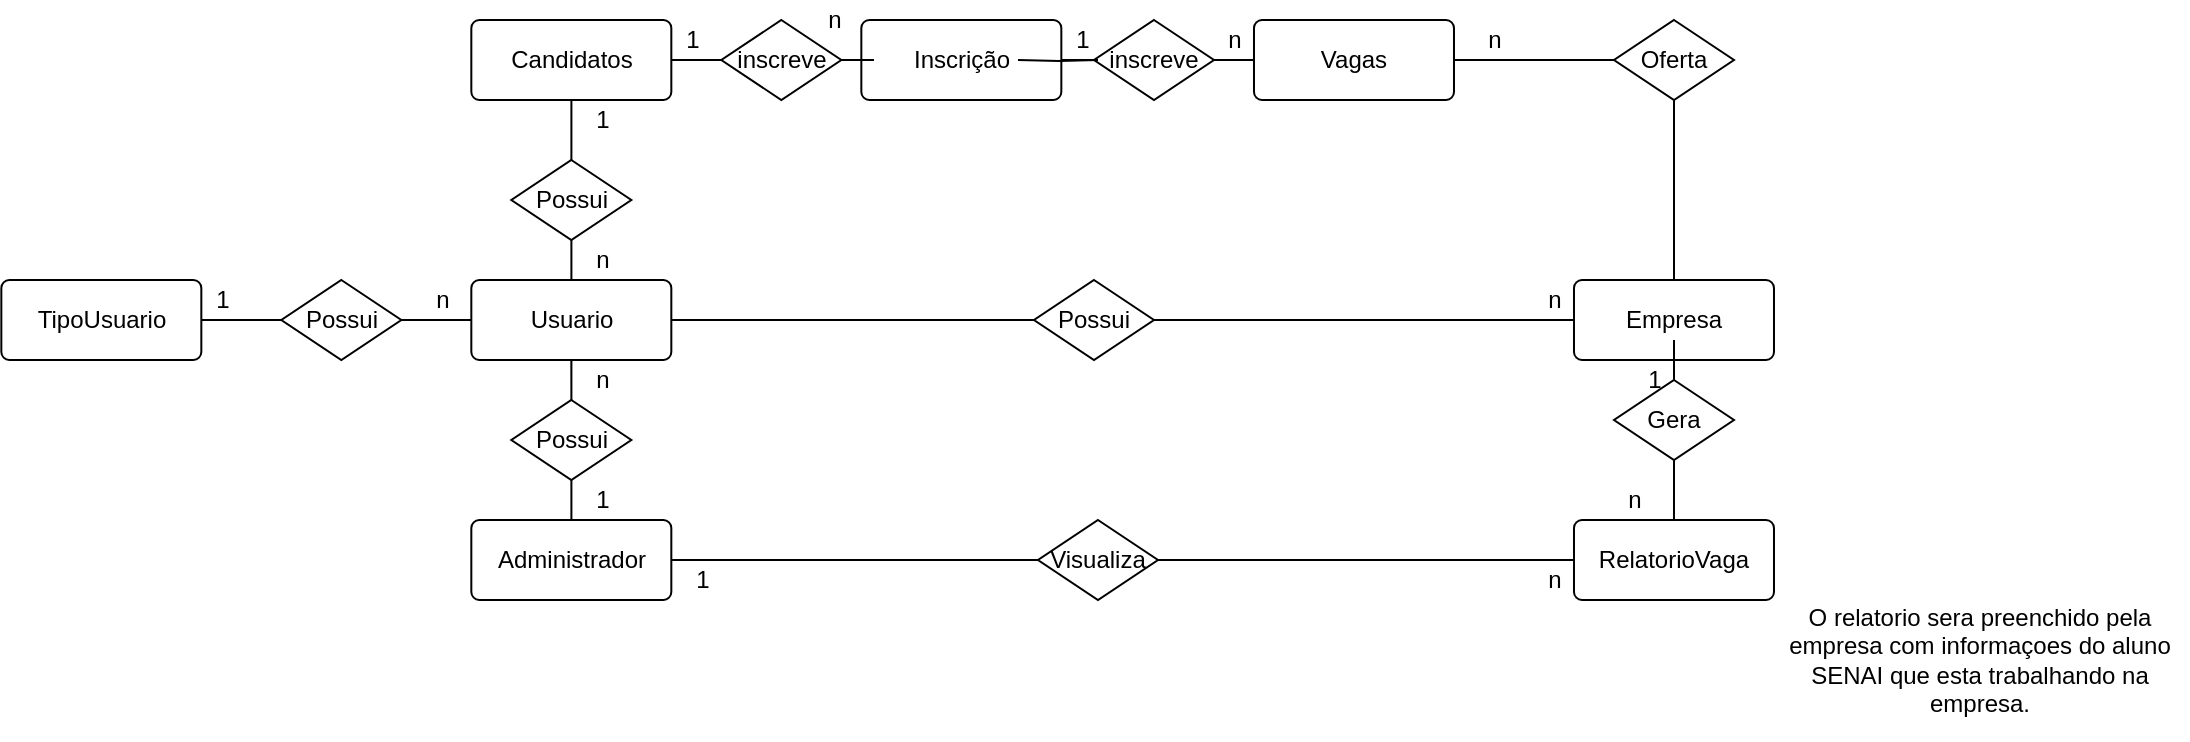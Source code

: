 <mxfile version="13.6.6" type="device" pages="2"><diagram id="Rtye4BdzTLFSpwq03lgr" name="MODELO CONCEITUAL"><mxGraphModel dx="281" dy="1651" grid="1" gridSize="10" guides="1" tooltips="1" connect="1" arrows="1" fold="1" page="1" pageScale="1" pageWidth="827" pageHeight="1169" math="0" shadow="0"><root><mxCell id="R9CKVmMFpFX0VyxzMPqk-0"/><mxCell id="R9CKVmMFpFX0VyxzMPqk-1" parent="R9CKVmMFpFX0VyxzMPqk-0"/><mxCell id="rbuBwnCXjr5HcGqi3zkD-0" value="O relatorio sera preenchido pela empresa com informaçoes do aluno SENAI que esta trabalhando na empresa." style="text;html=1;strokeColor=none;fillColor=none;align=center;verticalAlign=middle;whiteSpace=wrap;rounded=0;" parent="R9CKVmMFpFX0VyxzMPqk-1" vertex="1"><mxGeometry x="1930" y="270" width="206.33" height="80" as="geometry"/></mxCell><mxCell id="rbuBwnCXjr5HcGqi3zkD-1" value="Usuario" style="rounded=1;arcSize=10;whiteSpace=wrap;html=1;align=center;" parent="R9CKVmMFpFX0VyxzMPqk-1" vertex="1"><mxGeometry x="1278.667" y="120" width="100" height="40" as="geometry"/></mxCell><mxCell id="rbuBwnCXjr5HcGqi3zkD-2" value="Candidatos" style="rounded=1;arcSize=10;whiteSpace=wrap;html=1;align=center;" parent="R9CKVmMFpFX0VyxzMPqk-1" vertex="1"><mxGeometry x="1278.667" y="-10" width="100" height="40" as="geometry"/></mxCell><mxCell id="rbuBwnCXjr5HcGqi3zkD-3" style="edgeStyle=orthogonalEdgeStyle;rounded=0;orthogonalLoop=1;jettySize=auto;html=1;entryX=1;entryY=0.5;entryDx=0;entryDy=0;endArrow=none;endFill=0;" parent="R9CKVmMFpFX0VyxzMPqk-1" source="rbuBwnCXjr5HcGqi3zkD-4" target="rbuBwnCXjr5HcGqi3zkD-6" edge="1"><mxGeometry relative="1" as="geometry"/></mxCell><mxCell id="rbuBwnCXjr5HcGqi3zkD-4" value="Empresa" style="rounded=1;arcSize=10;whiteSpace=wrap;html=1;align=center;" parent="R9CKVmMFpFX0VyxzMPqk-1" vertex="1"><mxGeometry x="1829.997" y="120" width="100" height="40" as="geometry"/></mxCell><mxCell id="rbuBwnCXjr5HcGqi3zkD-5" style="edgeStyle=orthogonalEdgeStyle;rounded=0;orthogonalLoop=1;jettySize=auto;html=1;endArrow=none;endFill=0;entryX=1;entryY=0.5;entryDx=0;entryDy=0;" parent="R9CKVmMFpFX0VyxzMPqk-1" source="rbuBwnCXjr5HcGqi3zkD-6" target="rbuBwnCXjr5HcGqi3zkD-1" edge="1"><mxGeometry relative="1" as="geometry"><mxPoint x="1410" y="160" as="targetPoint"/></mxGeometry></mxCell><mxCell id="rbuBwnCXjr5HcGqi3zkD-6" value="Possui" style="shape=rhombus;perimeter=rhombusPerimeter;whiteSpace=wrap;html=1;align=center;" parent="R9CKVmMFpFX0VyxzMPqk-1" vertex="1"><mxGeometry x="1559.997" y="120" width="60" height="40" as="geometry"/></mxCell><mxCell id="rbuBwnCXjr5HcGqi3zkD-7" value="TipoUsuario" style="rounded=1;arcSize=10;whiteSpace=wrap;html=1;align=center;" parent="R9CKVmMFpFX0VyxzMPqk-1" vertex="1"><mxGeometry x="1043.667" y="120" width="100" height="40" as="geometry"/></mxCell><mxCell id="rbuBwnCXjr5HcGqi3zkD-8" style="edgeStyle=orthogonalEdgeStyle;rounded=0;orthogonalLoop=1;jettySize=auto;html=1;entryX=0;entryY=0.5;entryDx=0;entryDy=0;endArrow=none;endFill=0;" parent="R9CKVmMFpFX0VyxzMPqk-1" source="rbuBwnCXjr5HcGqi3zkD-10" target="rbuBwnCXjr5HcGqi3zkD-1" edge="1"><mxGeometry relative="1" as="geometry"/></mxCell><mxCell id="rbuBwnCXjr5HcGqi3zkD-9" style="edgeStyle=orthogonalEdgeStyle;rounded=0;orthogonalLoop=1;jettySize=auto;html=1;endArrow=none;endFill=0;" parent="R9CKVmMFpFX0VyxzMPqk-1" source="rbuBwnCXjr5HcGqi3zkD-10" target="rbuBwnCXjr5HcGqi3zkD-7" edge="1"><mxGeometry relative="1" as="geometry"/></mxCell><mxCell id="rbuBwnCXjr5HcGqi3zkD-10" value="Possui" style="shape=rhombus;perimeter=rhombusPerimeter;whiteSpace=wrap;html=1;align=center;" parent="R9CKVmMFpFX0VyxzMPqk-1" vertex="1"><mxGeometry x="1183.667" y="120" width="60" height="40" as="geometry"/></mxCell><mxCell id="rbuBwnCXjr5HcGqi3zkD-11" style="edgeStyle=orthogonalEdgeStyle;rounded=0;orthogonalLoop=1;jettySize=auto;html=1;endArrow=none;endFill=0;" parent="R9CKVmMFpFX0VyxzMPqk-1" source="rbuBwnCXjr5HcGqi3zkD-13" target="rbuBwnCXjr5HcGqi3zkD-4" edge="1"><mxGeometry relative="1" as="geometry"/></mxCell><mxCell id="rbuBwnCXjr5HcGqi3zkD-12" style="edgeStyle=orthogonalEdgeStyle;rounded=0;orthogonalLoop=1;jettySize=auto;html=1;entryX=1;entryY=0.5;entryDx=0;entryDy=0;endArrow=none;endFill=0;" parent="R9CKVmMFpFX0VyxzMPqk-1" source="rbuBwnCXjr5HcGqi3zkD-13" target="rbuBwnCXjr5HcGqi3zkD-14" edge="1"><mxGeometry relative="1" as="geometry"/></mxCell><mxCell id="rbuBwnCXjr5HcGqi3zkD-13" value="Oferta" style="shape=rhombus;perimeter=rhombusPerimeter;whiteSpace=wrap;html=1;align=center;" parent="R9CKVmMFpFX0VyxzMPqk-1" vertex="1"><mxGeometry x="1849.997" y="-10" width="60" height="40" as="geometry"/></mxCell><mxCell id="rbuBwnCXjr5HcGqi3zkD-14" value="Vagas" style="rounded=1;arcSize=10;whiteSpace=wrap;html=1;align=center;" parent="R9CKVmMFpFX0VyxzMPqk-1" vertex="1"><mxGeometry x="1669.997" y="-10" width="100" height="40" as="geometry"/></mxCell><mxCell id="rbuBwnCXjr5HcGqi3zkD-15" style="edgeStyle=orthogonalEdgeStyle;rounded=0;orthogonalLoop=1;jettySize=auto;html=1;endArrow=none;endFill=0;" parent="R9CKVmMFpFX0VyxzMPqk-1" source="rbuBwnCXjr5HcGqi3zkD-17" target="rbuBwnCXjr5HcGqi3zkD-1" edge="1"><mxGeometry relative="1" as="geometry"/></mxCell><mxCell id="rbuBwnCXjr5HcGqi3zkD-16" style="edgeStyle=orthogonalEdgeStyle;rounded=0;orthogonalLoop=1;jettySize=auto;html=1;endArrow=none;endFill=0;" parent="R9CKVmMFpFX0VyxzMPqk-1" source="rbuBwnCXjr5HcGqi3zkD-17" target="rbuBwnCXjr5HcGqi3zkD-2" edge="1"><mxGeometry relative="1" as="geometry"/></mxCell><mxCell id="rbuBwnCXjr5HcGqi3zkD-17" value="Possui" style="shape=rhombus;perimeter=rhombusPerimeter;whiteSpace=wrap;html=1;align=center;" parent="R9CKVmMFpFX0VyxzMPqk-1" vertex="1"><mxGeometry x="1298.667" y="60" width="60" height="40" as="geometry"/></mxCell><mxCell id="rbuBwnCXjr5HcGqi3zkD-18" style="edgeStyle=orthogonalEdgeStyle;rounded=0;orthogonalLoop=1;jettySize=auto;html=1;entryX=1;entryY=0.5;entryDx=0;entryDy=0;endArrow=none;endFill=0;" parent="R9CKVmMFpFX0VyxzMPqk-1" source="rbuBwnCXjr5HcGqi3zkD-46" target="rbuBwnCXjr5HcGqi3zkD-2" edge="1"><mxGeometry relative="1" as="geometry"><mxPoint x="1470" y="10" as="sourcePoint"/></mxGeometry></mxCell><mxCell id="rbuBwnCXjr5HcGqi3zkD-19" style="edgeStyle=orthogonalEdgeStyle;rounded=0;orthogonalLoop=1;jettySize=auto;html=1;entryX=0;entryY=0.5;entryDx=0;entryDy=0;endArrow=none;endFill=0;" parent="R9CKVmMFpFX0VyxzMPqk-1" source="rbuBwnCXjr5HcGqi3zkD-48" target="rbuBwnCXjr5HcGqi3zkD-14" edge="1"><mxGeometry relative="1" as="geometry"><mxPoint x="1550" y="10" as="sourcePoint"/><Array as="points"><mxPoint x="1520" y="10"/><mxPoint x="1520" y="10"/></Array></mxGeometry></mxCell><mxCell id="rbuBwnCXjr5HcGqi3zkD-20" value="Administrador" style="rounded=1;arcSize=10;whiteSpace=wrap;html=1;align=center;" parent="R9CKVmMFpFX0VyxzMPqk-1" vertex="1"><mxGeometry x="1278.667" y="240" width="100" height="40" as="geometry"/></mxCell><mxCell id="rbuBwnCXjr5HcGqi3zkD-21" style="edgeStyle=orthogonalEdgeStyle;rounded=0;orthogonalLoop=1;jettySize=auto;html=1;endArrow=none;endFill=0;" parent="R9CKVmMFpFX0VyxzMPqk-1" source="rbuBwnCXjr5HcGqi3zkD-23" target="rbuBwnCXjr5HcGqi3zkD-20" edge="1"><mxGeometry relative="1" as="geometry"/></mxCell><mxCell id="rbuBwnCXjr5HcGqi3zkD-22" style="edgeStyle=orthogonalEdgeStyle;rounded=0;orthogonalLoop=1;jettySize=auto;html=1;entryX=0.5;entryY=1;entryDx=0;entryDy=0;endArrow=none;endFill=0;" parent="R9CKVmMFpFX0VyxzMPqk-1" source="rbuBwnCXjr5HcGqi3zkD-23" target="rbuBwnCXjr5HcGqi3zkD-1" edge="1"><mxGeometry relative="1" as="geometry"/></mxCell><mxCell id="rbuBwnCXjr5HcGqi3zkD-23" value="Possui" style="shape=rhombus;perimeter=rhombusPerimeter;whiteSpace=wrap;html=1;align=center;" parent="R9CKVmMFpFX0VyxzMPqk-1" vertex="1"><mxGeometry x="1298.667" y="180" width="60" height="40" as="geometry"/></mxCell><mxCell id="rbuBwnCXjr5HcGqi3zkD-24" value="RelatorioVaga&lt;span style=&quot;color: rgba(0 , 0 , 0 , 0) ; font-family: monospace ; font-size: 0px&quot;&gt;%3CmxGraphModel%3E%3Croot%3E%3CmxCell%20id%3D%220%22%2F%3E%3CmxCell%20id%3D%221%22%20parent%3D%220%22%2F%3E%3CmxCell%20id%3D%222%22%20value%3D%22Empresa%22%20style%3D%22rounded%3D1%3BarcSize%3D10%3BwhiteSpace%3Dwrap%3Bhtml%3D1%3Balign%3Dcenter%3B%22%20vertex%3D%221%22%20parent%3D%221%22%3E%3CmxGeometry%20x%3D%22640%22%20y%3D%22200%22%20width%3D%22100%22%20height%3D%2240%22%20as%3D%22geometry%22%2F%3E%3C%2FmxCell%3E%3C%2Froot%3E%3C%2FmxGraphModel%3EVVaga&lt;/span&gt;" style="rounded=1;arcSize=10;whiteSpace=wrap;html=1;align=center;" parent="R9CKVmMFpFX0VyxzMPqk-1" vertex="1"><mxGeometry x="1829.997" y="240" width="100" height="40" as="geometry"/></mxCell><mxCell id="rbuBwnCXjr5HcGqi3zkD-25" style="edgeStyle=orthogonalEdgeStyle;rounded=0;orthogonalLoop=1;jettySize=auto;html=1;endArrow=none;endFill=0;" parent="R9CKVmMFpFX0VyxzMPqk-1" source="rbuBwnCXjr5HcGqi3zkD-27" target="rbuBwnCXjr5HcGqi3zkD-4" edge="1"><mxGeometry relative="1" as="geometry"/></mxCell><mxCell id="rbuBwnCXjr5HcGqi3zkD-26" style="edgeStyle=orthogonalEdgeStyle;rounded=0;orthogonalLoop=1;jettySize=auto;html=1;entryX=0.5;entryY=0;entryDx=0;entryDy=0;endArrow=none;endFill=0;" parent="R9CKVmMFpFX0VyxzMPqk-1" source="rbuBwnCXjr5HcGqi3zkD-27" target="rbuBwnCXjr5HcGqi3zkD-24" edge="1"><mxGeometry relative="1" as="geometry"/></mxCell><mxCell id="rbuBwnCXjr5HcGqi3zkD-27" value="Gera" style="shape=rhombus;perimeter=rhombusPerimeter;whiteSpace=wrap;html=1;align=center;" parent="R9CKVmMFpFX0VyxzMPqk-1" vertex="1"><mxGeometry x="1849.997" y="170" width="60" height="40" as="geometry"/></mxCell><mxCell id="rbuBwnCXjr5HcGqi3zkD-28" style="edgeStyle=orthogonalEdgeStyle;rounded=0;orthogonalLoop=1;jettySize=auto;html=1;entryX=1;entryY=0.5;entryDx=0;entryDy=0;endArrow=none;endFill=0;" parent="R9CKVmMFpFX0VyxzMPqk-1" source="rbuBwnCXjr5HcGqi3zkD-30" target="rbuBwnCXjr5HcGqi3zkD-20" edge="1"><mxGeometry relative="1" as="geometry"/></mxCell><mxCell id="rbuBwnCXjr5HcGqi3zkD-29" style="edgeStyle=orthogonalEdgeStyle;rounded=0;orthogonalLoop=1;jettySize=auto;html=1;entryX=0;entryY=0.5;entryDx=0;entryDy=0;endArrow=none;endFill=0;" parent="R9CKVmMFpFX0VyxzMPqk-1" source="rbuBwnCXjr5HcGqi3zkD-30" target="rbuBwnCXjr5HcGqi3zkD-24" edge="1"><mxGeometry relative="1" as="geometry"/></mxCell><mxCell id="rbuBwnCXjr5HcGqi3zkD-30" value="Visualiza" style="shape=rhombus;perimeter=rhombusPerimeter;whiteSpace=wrap;html=1;align=center;" parent="R9CKVmMFpFX0VyxzMPqk-1" vertex="1"><mxGeometry x="1561.997" y="240" width="60" height="40" as="geometry"/></mxCell><mxCell id="rbuBwnCXjr5HcGqi3zkD-31" value="1" style="text;html=1;align=center;verticalAlign=middle;resizable=0;points=[];autosize=1;" parent="R9CKVmMFpFX0VyxzMPqk-1" vertex="1"><mxGeometry x="1143.667" y="120" width="20" height="20" as="geometry"/></mxCell><mxCell id="rbuBwnCXjr5HcGqi3zkD-32" value="n" style="text;html=1;align=center;verticalAlign=middle;resizable=0;points=[];autosize=1;" parent="R9CKVmMFpFX0VyxzMPqk-1" vertex="1"><mxGeometry x="1253.667" y="120" width="20" height="20" as="geometry"/></mxCell><mxCell id="rbuBwnCXjr5HcGqi3zkD-33" value="n" style="text;html=1;align=center;verticalAlign=middle;resizable=0;points=[];autosize=1;" parent="R9CKVmMFpFX0VyxzMPqk-1" vertex="1"><mxGeometry x="1333.667" y="100" width="20" height="20" as="geometry"/></mxCell><mxCell id="rbuBwnCXjr5HcGqi3zkD-34" value="1" style="text;html=1;align=center;verticalAlign=middle;resizable=0;points=[];autosize=1;" parent="R9CKVmMFpFX0VyxzMPqk-1" vertex="1"><mxGeometry x="1333.667" y="30" width="20" height="20" as="geometry"/></mxCell><mxCell id="rbuBwnCXjr5HcGqi3zkD-35" value="1" style="text;html=1;align=center;verticalAlign=middle;resizable=0;points=[];autosize=1;" parent="R9CKVmMFpFX0VyxzMPqk-1" vertex="1"><mxGeometry x="1378.667" y="-10" width="20" height="20" as="geometry"/></mxCell><mxCell id="rbuBwnCXjr5HcGqi3zkD-36" value="n" style="text;html=1;align=center;verticalAlign=middle;resizable=0;points=[];autosize=1;" parent="R9CKVmMFpFX0VyxzMPqk-1" vertex="1"><mxGeometry x="1649.997" y="-10" width="20" height="20" as="geometry"/></mxCell><mxCell id="rbuBwnCXjr5HcGqi3zkD-37" value="n" style="text;html=1;align=center;verticalAlign=middle;resizable=0;points=[];autosize=1;" parent="R9CKVmMFpFX0VyxzMPqk-1" vertex="1"><mxGeometry x="1779.997" y="-10" width="20" height="20" as="geometry"/></mxCell><mxCell id="rbuBwnCXjr5HcGqi3zkD-38" value="n" style="text;html=1;align=center;verticalAlign=middle;resizable=0;points=[];autosize=1;" parent="R9CKVmMFpFX0VyxzMPqk-1" vertex="1"><mxGeometry x="1809.997" y="120" width="20" height="20" as="geometry"/></mxCell><mxCell id="rbuBwnCXjr5HcGqi3zkD-39" value="n" style="text;html=1;align=center;verticalAlign=middle;resizable=0;points=[];autosize=1;" parent="R9CKVmMFpFX0VyxzMPqk-1" vertex="1"><mxGeometry x="1333.667" y="160" width="20" height="20" as="geometry"/></mxCell><mxCell id="rbuBwnCXjr5HcGqi3zkD-40" value="1" style="text;html=1;align=center;verticalAlign=middle;resizable=0;points=[];autosize=1;" parent="R9CKVmMFpFX0VyxzMPqk-1" vertex="1"><mxGeometry x="1333.667" y="220" width="20" height="20" as="geometry"/></mxCell><mxCell id="rbuBwnCXjr5HcGqi3zkD-41" value="1" style="text;html=1;align=center;verticalAlign=middle;resizable=0;points=[];autosize=1;" parent="R9CKVmMFpFX0VyxzMPqk-1" vertex="1"><mxGeometry x="1383.667" y="260" width="20" height="20" as="geometry"/></mxCell><mxCell id="rbuBwnCXjr5HcGqi3zkD-42" value="n" style="text;html=1;align=center;verticalAlign=middle;resizable=0;points=[];autosize=1;" parent="R9CKVmMFpFX0VyxzMPqk-1" vertex="1"><mxGeometry x="1809.997" y="260" width="20" height="20" as="geometry"/></mxCell><mxCell id="rbuBwnCXjr5HcGqi3zkD-43" value="1" style="text;html=1;align=center;verticalAlign=middle;resizable=0;points=[];autosize=1;" parent="R9CKVmMFpFX0VyxzMPqk-1" vertex="1"><mxGeometry x="1859.997" y="160" width="20" height="20" as="geometry"/></mxCell><mxCell id="rbuBwnCXjr5HcGqi3zkD-44" value="n" style="text;html=1;align=center;verticalAlign=middle;resizable=0;points=[];autosize=1;" parent="R9CKVmMFpFX0VyxzMPqk-1" vertex="1"><mxGeometry x="1849.997" y="220" width="20" height="20" as="geometry"/></mxCell><mxCell id="rbuBwnCXjr5HcGqi3zkD-45" value="Inscrição" style="rounded=1;arcSize=10;whiteSpace=wrap;html=1;align=center;" parent="R9CKVmMFpFX0VyxzMPqk-1" vertex="1"><mxGeometry x="1473.667" y="-10" width="100" height="40" as="geometry"/></mxCell><mxCell id="rbuBwnCXjr5HcGqi3zkD-46" value="inscreve" style="shape=rhombus;perimeter=rhombusPerimeter;whiteSpace=wrap;html=1;align=center;" parent="R9CKVmMFpFX0VyxzMPqk-1" vertex="1"><mxGeometry x="1403.667" y="-10" width="60" height="40" as="geometry"/></mxCell><mxCell id="rbuBwnCXjr5HcGqi3zkD-47" style="edgeStyle=orthogonalEdgeStyle;rounded=0;orthogonalLoop=1;jettySize=auto;html=1;entryX=1;entryY=0.5;entryDx=0;entryDy=0;endArrow=none;endFill=0;" parent="R9CKVmMFpFX0VyxzMPqk-1" target="rbuBwnCXjr5HcGqi3zkD-46" edge="1"><mxGeometry relative="1" as="geometry"><mxPoint x="1480" y="10" as="sourcePoint"/><mxPoint x="1378.667" y="10" as="targetPoint"/></mxGeometry></mxCell><mxCell id="rbuBwnCXjr5HcGqi3zkD-48" value="inscreve" style="shape=rhombus;perimeter=rhombusPerimeter;whiteSpace=wrap;html=1;align=center;" parent="R9CKVmMFpFX0VyxzMPqk-1" vertex="1"><mxGeometry x="1589.997" y="-10" width="60" height="40" as="geometry"/></mxCell><mxCell id="rbuBwnCXjr5HcGqi3zkD-49" style="edgeStyle=orthogonalEdgeStyle;rounded=0;orthogonalLoop=1;jettySize=auto;html=1;entryX=0;entryY=0.5;entryDx=0;entryDy=0;endArrow=none;endFill=0;" parent="R9CKVmMFpFX0VyxzMPqk-1" edge="1"><mxGeometry relative="1" as="geometry"><mxPoint x="1552" y="10" as="sourcePoint"/><mxPoint x="1591.997" y="10" as="targetPoint"/><Array as="points"/></mxGeometry></mxCell><mxCell id="rbuBwnCXjr5HcGqi3zkD-50" value="n" style="text;html=1;align=center;verticalAlign=middle;resizable=0;points=[];autosize=1;" parent="R9CKVmMFpFX0VyxzMPqk-1" vertex="1"><mxGeometry x="1450" y="-20" width="20" height="20" as="geometry"/></mxCell><mxCell id="rbuBwnCXjr5HcGqi3zkD-51" value="1" style="text;html=1;align=center;verticalAlign=middle;resizable=0;points=[];autosize=1;" parent="R9CKVmMFpFX0VyxzMPqk-1" vertex="1"><mxGeometry x="1573.67" y="-10" width="20" height="20" as="geometry"/></mxCell></root></mxGraphModel></diagram><diagram name="MODELO LOGICO" id="6uJWNdYGiPGjoAJl3AIf"><mxGraphModel dx="4321" dy="2956" grid="1" gridSize="10" guides="1" tooltips="1" connect="1" arrows="1" fold="1" page="1" pageScale="1" pageWidth="850" pageHeight="1100" math="0" shadow="0"><root><mxCell id="CAym0Gc60pe99Eawvatt-0"/><mxCell id="CAym0Gc60pe99Eawvatt-1" parent="CAym0Gc60pe99Eawvatt-0"/><mxCell id="cPNApC7pucOxADxMqvkz-3" value="" style="edgeStyle=entityRelationEdgeStyle;fontSize=12;html=1;endArrow=ERmany;exitX=1;exitY=0.5;exitDx=0;exitDy=0;" edge="1" parent="CAym0Gc60pe99Eawvatt-1" source="qr9b6MShW8G9UH2XWE9F-1" target="cPNApC7pucOxADxMqvkz-30"><mxGeometry width="100" height="100" relative="1" as="geometry"><mxPoint x="-1480" y="-890" as="sourcePoint"/><mxPoint x="-1380" y="-1035" as="targetPoint"/></mxGeometry></mxCell><mxCell id="cPNApC7pucOxADxMqvkz-61" value="" style="edgeStyle=entityRelationEdgeStyle;fontSize=12;html=1;endArrow=ERmany;exitX=1.003;exitY=0.37;exitDx=0;exitDy=0;exitPerimeter=0;" edge="1" parent="CAym0Gc60pe99Eawvatt-1" source="cPNApC7pucOxADxMqvkz-27" target="cPNApC7pucOxADxMqvkz-52"><mxGeometry width="100" height="100" relative="1" as="geometry"><mxPoint x="-1160" y="-910" as="sourcePoint"/><mxPoint x="-1065" y="-890" as="targetPoint"/></mxGeometry></mxCell><mxCell id="IV-mB988sSlqqMqrBEAv-1" value="" style="edgeStyle=entityRelationEdgeStyle;fontSize=12;html=1;endArrow=ERmany;exitX=1;exitY=0.5;exitDx=0;exitDy=0;" edge="1" parent="CAym0Gc60pe99Eawvatt-1" source="cPNApC7pucOxADxMqvkz-63" target="s11ZWxT03D05XT4Z06zS-5"><mxGeometry width="100" height="100" relative="1" as="geometry"><mxPoint x="-1860" y="-560" as="sourcePoint"/><mxPoint x="-1430" y="-410" as="targetPoint"/></mxGeometry></mxCell><mxCell id="cPNApC7pucOxADxMqvkz-26" value="Usuário" style="shape=table;startSize=30;container=1;collapsible=1;childLayout=tableLayout;fixedRows=1;rowLines=0;fontStyle=1;align=center;resizeLast=1;" vertex="1" parent="CAym0Gc60pe99Eawvatt-1"><mxGeometry x="-1400" y="-1090" width="225" height="250" as="geometry"/></mxCell><mxCell id="cPNApC7pucOxADxMqvkz-27" value="" style="shape=partialRectangle;collapsible=0;dropTarget=0;pointerEvents=0;fillColor=none;top=0;left=0;bottom=0;right=0;points=[[0,0.5],[1,0.5]];portConstraint=eastwest;" vertex="1" parent="cPNApC7pucOxADxMqvkz-26"><mxGeometry y="30" width="225" height="30" as="geometry"/></mxCell><mxCell id="cPNApC7pucOxADxMqvkz-28" value="PK" style="shape=partialRectangle;connectable=0;fillColor=none;top=0;left=0;bottom=0;right=0;fontStyle=1;overflow=hidden;" vertex="1" parent="cPNApC7pucOxADxMqvkz-27"><mxGeometry width="60" height="30" as="geometry"/></mxCell><mxCell id="cPNApC7pucOxADxMqvkz-29" value="Usuario_ID (int)" style="shape=partialRectangle;connectable=0;fillColor=none;top=0;left=0;bottom=0;right=0;align=left;spacingLeft=6;fontStyle=5;overflow=hidden;" vertex="1" parent="cPNApC7pucOxADxMqvkz-27"><mxGeometry x="60" width="165" height="30" as="geometry"/></mxCell><mxCell id="cPNApC7pucOxADxMqvkz-30" value="" style="shape=partialRectangle;collapsible=0;dropTarget=0;pointerEvents=0;fillColor=none;top=0;left=0;bottom=1;right=0;points=[[0,0.5],[1,0.5]];portConstraint=eastwest;" vertex="1" parent="cPNApC7pucOxADxMqvkz-26"><mxGeometry y="60" width="225" height="30" as="geometry"/></mxCell><mxCell id="cPNApC7pucOxADxMqvkz-31" value="FK1" style="shape=partialRectangle;connectable=0;fillColor=none;top=0;left=0;bottom=0;right=0;fontStyle=1;overflow=hidden;" vertex="1" parent="cPNApC7pucOxADxMqvkz-30"><mxGeometry width="60" height="30" as="geometry"/></mxCell><mxCell id="cPNApC7pucOxADxMqvkz-32" value="TipoUsuario_ID (int)" style="shape=partialRectangle;connectable=0;fillColor=none;top=0;left=0;bottom=0;right=0;align=left;spacingLeft=6;fontStyle=5;overflow=hidden;" vertex="1" parent="cPNApC7pucOxADxMqvkz-30"><mxGeometry x="60" width="165" height="30" as="geometry"/></mxCell><mxCell id="cPNApC7pucOxADxMqvkz-33" value="" style="shape=partialRectangle;collapsible=0;dropTarget=0;pointerEvents=0;fillColor=none;top=0;left=0;bottom=0;right=0;points=[[0,0.5],[1,0.5]];portConstraint=eastwest;" vertex="1" parent="cPNApC7pucOxADxMqvkz-26"><mxGeometry y="90" width="225" height="30" as="geometry"/></mxCell><mxCell id="cPNApC7pucOxADxMqvkz-34" value="" style="shape=partialRectangle;connectable=0;fillColor=none;top=0;left=0;bottom=0;right=0;editable=1;overflow=hidden;" vertex="1" parent="cPNApC7pucOxADxMqvkz-33"><mxGeometry width="60" height="30" as="geometry"/></mxCell><mxCell id="cPNApC7pucOxADxMqvkz-35" value="Nome (varchar)" style="shape=partialRectangle;connectable=0;fillColor=none;top=0;left=0;bottom=0;right=0;align=left;spacingLeft=6;overflow=hidden;" vertex="1" parent="cPNApC7pucOxADxMqvkz-33"><mxGeometry x="60" width="165" height="30" as="geometry"/></mxCell><mxCell id="cPNApC7pucOxADxMqvkz-36" value="" style="shape=partialRectangle;collapsible=0;dropTarget=0;pointerEvents=0;fillColor=none;top=0;left=0;bottom=0;right=0;points=[[0,0.5],[1,0.5]];portConstraint=eastwest;" vertex="1" parent="cPNApC7pucOxADxMqvkz-26"><mxGeometry y="120" width="225" height="30" as="geometry"/></mxCell><mxCell id="cPNApC7pucOxADxMqvkz-37" value="" style="shape=partialRectangle;connectable=0;fillColor=none;top=0;left=0;bottom=0;right=0;editable=1;overflow=hidden;" vertex="1" parent="cPNApC7pucOxADxMqvkz-36"><mxGeometry width="60" height="30" as="geometry"/></mxCell><mxCell id="cPNApC7pucOxADxMqvkz-38" value="Email (varchar)" style="shape=partialRectangle;connectable=0;fillColor=none;top=0;left=0;bottom=0;right=0;align=left;spacingLeft=6;overflow=hidden;" vertex="1" parent="cPNApC7pucOxADxMqvkz-36"><mxGeometry x="60" width="165" height="30" as="geometry"/></mxCell><mxCell id="cPNApC7pucOxADxMqvkz-39" value="" style="shape=partialRectangle;collapsible=0;dropTarget=0;pointerEvents=0;fillColor=none;top=0;left=0;bottom=0;right=0;points=[[0,0.5],[1,0.5]];portConstraint=eastwest;" vertex="1" parent="cPNApC7pucOxADxMqvkz-26"><mxGeometry y="150" width="225" height="30" as="geometry"/></mxCell><mxCell id="cPNApC7pucOxADxMqvkz-40" value="" style="shape=partialRectangle;connectable=0;fillColor=none;top=0;left=0;bottom=0;right=0;editable=1;overflow=hidden;" vertex="1" parent="cPNApC7pucOxADxMqvkz-39"><mxGeometry width="60" height="30" as="geometry"/></mxCell><mxCell id="cPNApC7pucOxADxMqvkz-41" value="DataNascimento (Datetime2)" style="shape=partialRectangle;connectable=0;fillColor=none;top=0;left=0;bottom=0;right=0;align=left;spacingLeft=6;overflow=hidden;" vertex="1" parent="cPNApC7pucOxADxMqvkz-39"><mxGeometry x="60" width="165" height="30" as="geometry"/></mxCell><mxCell id="cPNApC7pucOxADxMqvkz-42" value="" style="shape=partialRectangle;collapsible=0;dropTarget=0;pointerEvents=0;fillColor=none;top=0;left=0;bottom=0;right=0;points=[[0,0.5],[1,0.5]];portConstraint=eastwest;" vertex="1" parent="cPNApC7pucOxADxMqvkz-26"><mxGeometry y="180" width="225" height="30" as="geometry"/></mxCell><mxCell id="cPNApC7pucOxADxMqvkz-43" value="" style="shape=partialRectangle;connectable=0;fillColor=none;top=0;left=0;bottom=0;right=0;editable=1;overflow=hidden;" vertex="1" parent="cPNApC7pucOxADxMqvkz-42"><mxGeometry width="60" height="30" as="geometry"/></mxCell><mxCell id="cPNApC7pucOxADxMqvkz-44" value="Senha (varchar)" style="shape=partialRectangle;connectable=0;fillColor=none;top=0;left=0;bottom=0;right=0;align=left;spacingLeft=6;overflow=hidden;" vertex="1" parent="cPNApC7pucOxADxMqvkz-42"><mxGeometry x="60" width="165" height="30" as="geometry"/></mxCell><mxCell id="cPNApC7pucOxADxMqvkz-45" value="" style="shape=partialRectangle;collapsible=0;dropTarget=0;pointerEvents=0;fillColor=none;top=0;left=0;bottom=0;right=0;points=[[0,0.5],[1,0.5]];portConstraint=eastwest;" vertex="1" parent="cPNApC7pucOxADxMqvkz-26"><mxGeometry y="210" width="225" height="30" as="geometry"/></mxCell><mxCell id="cPNApC7pucOxADxMqvkz-46" value="" style="shape=partialRectangle;connectable=0;fillColor=none;top=0;left=0;bottom=0;right=0;editable=1;overflow=hidden;" vertex="1" parent="cPNApC7pucOxADxMqvkz-45"><mxGeometry width="60" height="30" as="geometry"/></mxCell><mxCell id="cPNApC7pucOxADxMqvkz-47" value="Telefone (char)" style="shape=partialRectangle;connectable=0;fillColor=none;top=0;left=0;bottom=0;right=0;align=left;spacingLeft=6;overflow=hidden;" vertex="1" parent="cPNApC7pucOxADxMqvkz-45"><mxGeometry x="60" width="165" height="30" as="geometry"/></mxCell><mxCell id="cPNApC7pucOxADxMqvkz-62" value="Empresa" style="shape=table;startSize=30;container=1;collapsible=1;childLayout=tableLayout;fixedRows=1;rowLines=0;fontStyle=1;align=center;resizeLast=1;" vertex="1" parent="CAym0Gc60pe99Eawvatt-1"><mxGeometry x="-1760" y="-690" width="270" height="340" as="geometry"/></mxCell><mxCell id="cPNApC7pucOxADxMqvkz-63" value="" style="shape=partialRectangle;collapsible=0;dropTarget=0;pointerEvents=0;fillColor=none;top=0;left=0;bottom=0;right=0;points=[[0,0.5],[1,0.5]];portConstraint=eastwest;" vertex="1" parent="cPNApC7pucOxADxMqvkz-62"><mxGeometry y="30" width="270" height="30" as="geometry"/></mxCell><mxCell id="cPNApC7pucOxADxMqvkz-64" value="PK" style="shape=partialRectangle;connectable=0;fillColor=none;top=0;left=0;bottom=0;right=0;fontStyle=1;overflow=hidden;" vertex="1" parent="cPNApC7pucOxADxMqvkz-63"><mxGeometry width="60" height="30" as="geometry"/></mxCell><mxCell id="cPNApC7pucOxADxMqvkz-65" value="Empresa_ID (int)" style="shape=partialRectangle;connectable=0;fillColor=none;top=0;left=0;bottom=0;right=0;align=left;spacingLeft=6;fontStyle=5;overflow=hidden;" vertex="1" parent="cPNApC7pucOxADxMqvkz-63"><mxGeometry x="60" width="210" height="30" as="geometry"/></mxCell><mxCell id="cPNApC7pucOxADxMqvkz-66" value="" style="shape=partialRectangle;collapsible=0;dropTarget=0;pointerEvents=0;fillColor=none;top=0;left=0;bottom=1;right=0;points=[[0,0.5],[1,0.5]];portConstraint=eastwest;" vertex="1" parent="cPNApC7pucOxADxMqvkz-62"><mxGeometry y="60" width="270" height="30" as="geometry"/></mxCell><mxCell id="cPNApC7pucOxADxMqvkz-67" value="FK1" style="shape=partialRectangle;connectable=0;fillColor=none;top=0;left=0;bottom=0;right=0;fontStyle=1;overflow=hidden;" vertex="1" parent="cPNApC7pucOxADxMqvkz-66"><mxGeometry width="60" height="30" as="geometry"/></mxCell><mxCell id="cPNApC7pucOxADxMqvkz-68" value="Usuario_ID (int)" style="shape=partialRectangle;connectable=0;fillColor=none;top=0;left=0;bottom=0;right=0;align=left;spacingLeft=6;fontStyle=5;overflow=hidden;" vertex="1" parent="cPNApC7pucOxADxMqvkz-66"><mxGeometry x="60" width="210" height="30" as="geometry"/></mxCell><mxCell id="cPNApC7pucOxADxMqvkz-69" value="" style="shape=partialRectangle;collapsible=0;dropTarget=0;pointerEvents=0;fillColor=none;top=0;left=0;bottom=0;right=0;points=[[0,0.5],[1,0.5]];portConstraint=eastwest;" vertex="1" parent="cPNApC7pucOxADxMqvkz-62"><mxGeometry y="90" width="270" height="30" as="geometry"/></mxCell><mxCell id="cPNApC7pucOxADxMqvkz-70" value="" style="shape=partialRectangle;connectable=0;fillColor=none;top=0;left=0;bottom=0;right=0;editable=1;overflow=hidden;" vertex="1" parent="cPNApC7pucOxADxMqvkz-69"><mxGeometry width="60" height="30" as="geometry"/></mxCell><mxCell id="cPNApC7pucOxADxMqvkz-71" value="Anexar Logo (binary)" style="shape=partialRectangle;connectable=0;fillColor=none;top=0;left=0;bottom=0;right=0;align=left;spacingLeft=6;overflow=hidden;" vertex="1" parent="cPNApC7pucOxADxMqvkz-69"><mxGeometry x="60" width="210" height="30" as="geometry"/></mxCell><mxCell id="cPNApC7pucOxADxMqvkz-72" value="" style="shape=partialRectangle;collapsible=0;dropTarget=0;pointerEvents=0;fillColor=none;top=0;left=0;bottom=0;right=0;points=[[0,0.5],[1,0.5]];portConstraint=eastwest;" vertex="1" parent="cPNApC7pucOxADxMqvkz-62"><mxGeometry y="120" width="270" height="30" as="geometry"/></mxCell><mxCell id="cPNApC7pucOxADxMqvkz-73" value="" style="shape=partialRectangle;connectable=0;fillColor=none;top=0;left=0;bottom=0;right=0;editable=1;overflow=hidden;" vertex="1" parent="cPNApC7pucOxADxMqvkz-72"><mxGeometry width="60" height="30" as="geometry"/></mxCell><mxCell id="cPNApC7pucOxADxMqvkz-74" value="Cargo e área (varchar)" style="shape=partialRectangle;connectable=0;fillColor=none;top=0;left=0;bottom=0;right=0;align=left;spacingLeft=6;overflow=hidden;" vertex="1" parent="cPNApC7pucOxADxMqvkz-72"><mxGeometry x="60" width="210" height="30" as="geometry"/></mxCell><mxCell id="RKVDSUt4Vt2xGFLcqyFP-0" value="" style="shape=partialRectangle;collapsible=0;dropTarget=0;pointerEvents=0;fillColor=none;top=0;left=0;bottom=0;right=0;points=[[0,0.5],[1,0.5]];portConstraint=eastwest;" vertex="1" parent="cPNApC7pucOxADxMqvkz-62"><mxGeometry y="150" width="270" height="30" as="geometry"/></mxCell><mxCell id="RKVDSUt4Vt2xGFLcqyFP-1" value="" style="shape=partialRectangle;connectable=0;fillColor=none;top=0;left=0;bottom=0;right=0;editable=1;overflow=hidden;" vertex="1" parent="RKVDSUt4Vt2xGFLcqyFP-0"><mxGeometry width="60" height="30" as="geometry"/></mxCell><mxCell id="RKVDSUt4Vt2xGFLcqyFP-2" value="WebSite (varchar)" style="shape=partialRectangle;connectable=0;fillColor=none;top=0;left=0;bottom=0;right=0;align=left;spacingLeft=6;overflow=hidden;" vertex="1" parent="RKVDSUt4Vt2xGFLcqyFP-0"><mxGeometry x="60" width="210" height="30" as="geometry"/></mxCell><mxCell id="RKVDSUt4Vt2xGFLcqyFP-3" value="" style="shape=partialRectangle;collapsible=0;dropTarget=0;pointerEvents=0;fillColor=none;top=0;left=0;bottom=0;right=0;points=[[0,0.5],[1,0.5]];portConstraint=eastwest;" vertex="1" parent="cPNApC7pucOxADxMqvkz-62"><mxGeometry y="180" width="270" height="30" as="geometry"/></mxCell><mxCell id="RKVDSUt4Vt2xGFLcqyFP-4" value="" style="shape=partialRectangle;connectable=0;fillColor=none;top=0;left=0;bottom=0;right=0;editable=1;overflow=hidden;" vertex="1" parent="RKVDSUt4Vt2xGFLcqyFP-3"><mxGeometry width="60" height="30" as="geometry"/></mxCell><mxCell id="RKVDSUt4Vt2xGFLcqyFP-5" value="Nome da empresa (varchar)" style="shape=partialRectangle;connectable=0;fillColor=none;top=0;left=0;bottom=0;right=0;align=left;spacingLeft=6;overflow=hidden;" vertex="1" parent="RKVDSUt4Vt2xGFLcqyFP-3"><mxGeometry x="60" width="210" height="30" as="geometry"/></mxCell><mxCell id="RKVDSUt4Vt2xGFLcqyFP-6" value="" style="shape=partialRectangle;collapsible=0;dropTarget=0;pointerEvents=0;fillColor=none;top=0;left=0;bottom=0;right=0;points=[[0,0.5],[1,0.5]];portConstraint=eastwest;" vertex="1" parent="cPNApC7pucOxADxMqvkz-62"><mxGeometry y="210" width="270" height="30" as="geometry"/></mxCell><mxCell id="RKVDSUt4Vt2xGFLcqyFP-7" value="" style="shape=partialRectangle;connectable=0;fillColor=none;top=0;left=0;bottom=0;right=0;editable=1;overflow=hidden;" vertex="1" parent="RKVDSUt4Vt2xGFLcqyFP-6"><mxGeometry width="60" height="30" as="geometry"/></mxCell><mxCell id="RKVDSUt4Vt2xGFLcqyFP-8" value="CNPJ (char)" style="shape=partialRectangle;connectable=0;fillColor=none;top=0;left=0;bottom=0;right=0;align=left;spacingLeft=6;overflow=hidden;" vertex="1" parent="RKVDSUt4Vt2xGFLcqyFP-6"><mxGeometry x="60" width="210" height="30" as="geometry"/></mxCell><mxCell id="RKVDSUt4Vt2xGFLcqyFP-9" value="" style="shape=partialRectangle;collapsible=0;dropTarget=0;pointerEvents=0;fillColor=none;top=0;left=0;bottom=0;right=0;points=[[0,0.5],[1,0.5]];portConstraint=eastwest;" vertex="1" parent="cPNApC7pucOxADxMqvkz-62"><mxGeometry y="240" width="270" height="30" as="geometry"/></mxCell><mxCell id="RKVDSUt4Vt2xGFLcqyFP-10" value="" style="shape=partialRectangle;connectable=0;fillColor=none;top=0;left=0;bottom=0;right=0;editable=1;overflow=hidden;" vertex="1" parent="RKVDSUt4Vt2xGFLcqyFP-9"><mxGeometry width="60" height="30" as="geometry"/></mxCell><mxCell id="RKVDSUt4Vt2xGFLcqyFP-11" value="Tipo empresa (varchar)" style="shape=partialRectangle;connectable=0;fillColor=none;top=0;left=0;bottom=0;right=0;align=left;spacingLeft=6;overflow=hidden;" vertex="1" parent="RKVDSUt4Vt2xGFLcqyFP-9"><mxGeometry x="60" width="210" height="30" as="geometry"/></mxCell><mxCell id="RKVDSUt4Vt2xGFLcqyFP-12" value="" style="shape=partialRectangle;collapsible=0;dropTarget=0;pointerEvents=0;fillColor=none;top=0;left=0;bottom=0;right=0;points=[[0,0.5],[1,0.5]];portConstraint=eastwest;" vertex="1" parent="cPNApC7pucOxADxMqvkz-62"><mxGeometry y="270" width="270" height="30" as="geometry"/></mxCell><mxCell id="RKVDSUt4Vt2xGFLcqyFP-13" value="" style="shape=partialRectangle;connectable=0;fillColor=none;top=0;left=0;bottom=0;right=0;editable=1;overflow=hidden;" vertex="1" parent="RKVDSUt4Vt2xGFLcqyFP-12"><mxGeometry width="60" height="30" as="geometry"/></mxCell><mxCell id="RKVDSUt4Vt2xGFLcqyFP-14" value="Descrição da empresa (text)" style="shape=partialRectangle;connectable=0;fillColor=none;top=0;left=0;bottom=0;right=0;align=left;spacingLeft=6;overflow=hidden;" vertex="1" parent="RKVDSUt4Vt2xGFLcqyFP-12"><mxGeometry x="60" width="210" height="30" as="geometry"/></mxCell><mxCell id="RKVDSUt4Vt2xGFLcqyFP-15" value="" style="shape=partialRectangle;collapsible=0;dropTarget=0;pointerEvents=0;fillColor=none;top=0;left=0;bottom=0;right=0;points=[[0,0.5],[1,0.5]];portConstraint=eastwest;" vertex="1" parent="cPNApC7pucOxADxMqvkz-62"><mxGeometry y="300" width="270" height="30" as="geometry"/></mxCell><mxCell id="RKVDSUt4Vt2xGFLcqyFP-16" value="" style="shape=partialRectangle;connectable=0;fillColor=none;top=0;left=0;bottom=0;right=0;editable=1;overflow=hidden;" vertex="1" parent="RKVDSUt4Vt2xGFLcqyFP-15"><mxGeometry width="60" height="30" as="geometry"/></mxCell><mxCell id="RKVDSUt4Vt2xGFLcqyFP-17" value="Como você encontrou o Senai (text)" style="shape=partialRectangle;connectable=0;fillColor=none;top=0;left=0;bottom=0;right=0;align=left;spacingLeft=6;overflow=hidden;" vertex="1" parent="RKVDSUt4Vt2xGFLcqyFP-15"><mxGeometry x="60" width="210" height="30" as="geometry"/></mxCell><mxCell id="s11ZWxT03D05XT4Z06zS-1" value="Vaga" style="shape=table;startSize=30;container=1;collapsible=1;childLayout=tableLayout;fixedRows=1;rowLines=0;fontStyle=1;align=center;resizeLast=1;" vertex="1" parent="CAym0Gc60pe99Eawvatt-1"><mxGeometry x="-1790" y="-310" width="315" height="580" as="geometry"/></mxCell><mxCell id="s11ZWxT03D05XT4Z06zS-2" value="" style="shape=partialRectangle;collapsible=0;dropTarget=0;pointerEvents=0;fillColor=none;top=0;left=0;bottom=0;right=0;points=[[0,0.5],[1,0.5]];portConstraint=eastwest;" vertex="1" parent="s11ZWxT03D05XT4Z06zS-1"><mxGeometry y="30" width="315" height="30" as="geometry"/></mxCell><mxCell id="s11ZWxT03D05XT4Z06zS-3" value="PK" style="shape=partialRectangle;connectable=0;fillColor=none;top=0;left=0;bottom=0;right=0;fontStyle=1;overflow=hidden;" vertex="1" parent="s11ZWxT03D05XT4Z06zS-2"><mxGeometry width="60" height="30" as="geometry"/></mxCell><mxCell id="s11ZWxT03D05XT4Z06zS-4" value="Vaga_ID (int)" style="shape=partialRectangle;connectable=0;fillColor=none;top=0;left=0;bottom=0;right=0;align=left;spacingLeft=6;fontStyle=5;overflow=hidden;" vertex="1" parent="s11ZWxT03D05XT4Z06zS-2"><mxGeometry x="60" width="255" height="30" as="geometry"/></mxCell><mxCell id="s11ZWxT03D05XT4Z06zS-5" value="" style="shape=partialRectangle;collapsible=0;dropTarget=0;pointerEvents=0;fillColor=none;top=0;left=0;bottom=1;right=0;points=[[0,0.5],[1,0.5]];portConstraint=eastwest;" vertex="1" parent="s11ZWxT03D05XT4Z06zS-1"><mxGeometry y="60" width="315" height="30" as="geometry"/></mxCell><mxCell id="s11ZWxT03D05XT4Z06zS-6" value="FK1" style="shape=partialRectangle;connectable=0;fillColor=none;top=0;left=0;bottom=0;right=0;fontStyle=1;overflow=hidden;" vertex="1" parent="s11ZWxT03D05XT4Z06zS-5"><mxGeometry width="60" height="30" as="geometry"/></mxCell><mxCell id="s11ZWxT03D05XT4Z06zS-7" value="Empresa_ID (int)" style="shape=partialRectangle;connectable=0;fillColor=none;top=0;left=0;bottom=0;right=0;align=left;spacingLeft=6;fontStyle=5;overflow=hidden;" vertex="1" parent="s11ZWxT03D05XT4Z06zS-5"><mxGeometry x="60" width="255" height="30" as="geometry"/></mxCell><mxCell id="s11ZWxT03D05XT4Z06zS-8" value="" style="shape=partialRectangle;collapsible=0;dropTarget=0;pointerEvents=0;fillColor=none;top=0;left=0;bottom=0;right=0;points=[[0,0.5],[1,0.5]];portConstraint=eastwest;" vertex="1" parent="s11ZWxT03D05XT4Z06zS-1"><mxGeometry y="90" width="315" height="30" as="geometry"/></mxCell><mxCell id="s11ZWxT03D05XT4Z06zS-9" value="" style="shape=partialRectangle;connectable=0;fillColor=none;top=0;left=0;bottom=0;right=0;editable=1;overflow=hidden;" vertex="1" parent="s11ZWxT03D05XT4Z06zS-8"><mxGeometry width="60" height="30" as="geometry"/></mxCell><mxCell id="s11ZWxT03D05XT4Z06zS-10" value="Título da Vaga (varchar)" style="shape=partialRectangle;connectable=0;fillColor=none;top=0;left=0;bottom=0;right=0;align=left;spacingLeft=6;overflow=hidden;" vertex="1" parent="s11ZWxT03D05XT4Z06zS-8"><mxGeometry x="60" width="255" height="30" as="geometry"/></mxCell><mxCell id="s11ZWxT03D05XT4Z06zS-11" value="" style="shape=partialRectangle;collapsible=0;dropTarget=0;pointerEvents=0;fillColor=none;top=0;left=0;bottom=0;right=0;points=[[0,0.5],[1,0.5]];portConstraint=eastwest;" vertex="1" parent="s11ZWxT03D05XT4Z06zS-1"><mxGeometry y="120" width="315" height="30" as="geometry"/></mxCell><mxCell id="s11ZWxT03D05XT4Z06zS-12" value="" style="shape=partialRectangle;connectable=0;fillColor=none;top=0;left=0;bottom=0;right=0;editable=1;overflow=hidden;" vertex="1" parent="s11ZWxT03D05XT4Z06zS-11"><mxGeometry width="60" height="30" as="geometry"/></mxCell><mxCell id="s11ZWxT03D05XT4Z06zS-13" value="Perfil do Desenvolvedor (varchar)" style="shape=partialRectangle;connectable=0;fillColor=none;top=0;left=0;bottom=0;right=0;align=left;spacingLeft=6;overflow=hidden;" vertex="1" parent="s11ZWxT03D05XT4Z06zS-11"><mxGeometry x="60" width="255" height="30" as="geometry"/></mxCell><mxCell id="V47IWJt7gtXzYM-AcacL-0" value="" style="shape=partialRectangle;collapsible=0;dropTarget=0;pointerEvents=0;fillColor=none;top=0;left=0;bottom=0;right=0;points=[[0,0.5],[1,0.5]];portConstraint=eastwest;" vertex="1" parent="s11ZWxT03D05XT4Z06zS-1"><mxGeometry y="150" width="315" height="30" as="geometry"/></mxCell><mxCell id="V47IWJt7gtXzYM-AcacL-1" value="" style="shape=partialRectangle;connectable=0;fillColor=none;top=0;left=0;bottom=0;right=0;editable=1;overflow=hidden;" vertex="1" parent="V47IWJt7gtXzYM-AcacL-0"><mxGeometry width="60" height="30" as="geometry"/></mxCell><mxCell id="V47IWJt7gtXzYM-AcacL-2" value="Dias de Contrato (varchar)" style="shape=partialRectangle;connectable=0;fillColor=none;top=0;left=0;bottom=0;right=0;align=left;spacingLeft=6;overflow=hidden;" vertex="1" parent="V47IWJt7gtXzYM-AcacL-0"><mxGeometry x="60" width="255" height="30" as="geometry"/></mxCell><mxCell id="V47IWJt7gtXzYM-AcacL-3" value="" style="shape=partialRectangle;collapsible=0;dropTarget=0;pointerEvents=0;fillColor=none;top=0;left=0;bottom=0;right=0;points=[[0,0.5],[1,0.5]];portConstraint=eastwest;" vertex="1" parent="s11ZWxT03D05XT4Z06zS-1"><mxGeometry y="180" width="315" height="30" as="geometry"/></mxCell><mxCell id="V47IWJt7gtXzYM-AcacL-4" value="" style="shape=partialRectangle;connectable=0;fillColor=none;top=0;left=0;bottom=0;right=0;editable=1;overflow=hidden;" vertex="1" parent="V47IWJt7gtXzYM-AcacL-3"><mxGeometry width="60" height="30" as="geometry"/></mxCell><mxCell id="V47IWJt7gtXzYM-AcacL-5" value="Nível de Experiência (enums)" style="shape=partialRectangle;connectable=0;fillColor=none;top=0;left=0;bottom=0;right=0;align=left;spacingLeft=6;overflow=hidden;" vertex="1" parent="V47IWJt7gtXzYM-AcacL-3"><mxGeometry x="60" width="255" height="30" as="geometry"/></mxCell><mxCell id="V47IWJt7gtXzYM-AcacL-6" value="" style="shape=partialRectangle;collapsible=0;dropTarget=0;pointerEvents=0;fillColor=none;top=0;left=0;bottom=0;right=0;points=[[0,0.5],[1,0.5]];portConstraint=eastwest;" vertex="1" parent="s11ZWxT03D05XT4Z06zS-1"><mxGeometry y="210" width="315" height="30" as="geometry"/></mxCell><mxCell id="V47IWJt7gtXzYM-AcacL-7" value="" style="shape=partialRectangle;connectable=0;fillColor=none;top=0;left=0;bottom=0;right=0;editable=1;overflow=hidden;" vertex="1" parent="V47IWJt7gtXzYM-AcacL-6"><mxGeometry width="60" height="30" as="geometry"/></mxCell><mxCell id="V47IWJt7gtXzYM-AcacL-8" value="Habilidades Necessárias (varchar)" style="shape=partialRectangle;connectable=0;fillColor=none;top=0;left=0;bottom=0;right=0;align=left;spacingLeft=6;overflow=hidden;" vertex="1" parent="V47IWJt7gtXzYM-AcacL-6"><mxGeometry x="60" width="255" height="30" as="geometry"/></mxCell><mxCell id="V47IWJt7gtXzYM-AcacL-9" value="" style="shape=partialRectangle;collapsible=0;dropTarget=0;pointerEvents=0;fillColor=none;top=0;left=0;bottom=0;right=0;points=[[0,0.5],[1,0.5]];portConstraint=eastwest;" vertex="1" parent="s11ZWxT03D05XT4Z06zS-1"><mxGeometry y="240" width="315" height="30" as="geometry"/></mxCell><mxCell id="V47IWJt7gtXzYM-AcacL-10" value="" style="shape=partialRectangle;connectable=0;fillColor=none;top=0;left=0;bottom=0;right=0;editable=1;overflow=hidden;" vertex="1" parent="V47IWJt7gtXzYM-AcacL-9"><mxGeometry width="60" height="30" as="geometry"/></mxCell><mxCell id="V47IWJt7gtXzYM-AcacL-11" value="Local da Vaga (varchar)" style="shape=partialRectangle;connectable=0;fillColor=none;top=0;left=0;bottom=0;right=0;align=left;spacingLeft=6;overflow=hidden;" vertex="1" parent="V47IWJt7gtXzYM-AcacL-9"><mxGeometry x="60" width="255" height="30" as="geometry"/></mxCell><mxCell id="V47IWJt7gtXzYM-AcacL-12" value="" style="shape=partialRectangle;collapsible=0;dropTarget=0;pointerEvents=0;fillColor=none;top=0;left=0;bottom=0;right=0;points=[[0,0.5],[1,0.5]];portConstraint=eastwest;" vertex="1" parent="s11ZWxT03D05XT4Z06zS-1"><mxGeometry y="270" width="315" height="30" as="geometry"/></mxCell><mxCell id="V47IWJt7gtXzYM-AcacL-13" value="" style="shape=partialRectangle;connectable=0;fillColor=none;top=0;left=0;bottom=0;right=0;editable=1;overflow=hidden;" vertex="1" parent="V47IWJt7gtXzYM-AcacL-12"><mxGeometry width="60" height="30" as="geometry"/></mxCell><mxCell id="V47IWJt7gtXzYM-AcacL-14" value="Requisitos para Vaga (varchar)" style="shape=partialRectangle;connectable=0;fillColor=none;top=0;left=0;bottom=0;right=0;align=left;spacingLeft=6;overflow=hidden;" vertex="1" parent="V47IWJt7gtXzYM-AcacL-12"><mxGeometry x="60" width="255" height="30" as="geometry"/></mxCell><mxCell id="V47IWJt7gtXzYM-AcacL-15" value="" style="shape=partialRectangle;collapsible=0;dropTarget=0;pointerEvents=0;fillColor=none;top=0;left=0;bottom=0;right=0;points=[[0,0.5],[1,0.5]];portConstraint=eastwest;" vertex="1" parent="s11ZWxT03D05XT4Z06zS-1"><mxGeometry y="300" width="315" height="30" as="geometry"/></mxCell><mxCell id="V47IWJt7gtXzYM-AcacL-16" value="" style="shape=partialRectangle;connectable=0;fillColor=none;top=0;left=0;bottom=0;right=0;editable=1;overflow=hidden;" vertex="1" parent="V47IWJt7gtXzYM-AcacL-15"><mxGeometry width="60" height="30" as="geometry"/></mxCell><mxCell id="V47IWJt7gtXzYM-AcacL-17" value="Nível de Experiência (varchar)" style="shape=partialRectangle;connectable=0;fillColor=none;top=0;left=0;bottom=0;right=0;align=left;spacingLeft=6;overflow=hidden;" vertex="1" parent="V47IWJt7gtXzYM-AcacL-15"><mxGeometry x="60" width="255" height="30" as="geometry"/></mxCell><mxCell id="V47IWJt7gtXzYM-AcacL-18" value="" style="shape=partialRectangle;collapsible=0;dropTarget=0;pointerEvents=0;fillColor=none;top=0;left=0;bottom=0;right=0;points=[[0,0.5],[1,0.5]];portConstraint=eastwest;" vertex="1" parent="s11ZWxT03D05XT4Z06zS-1"><mxGeometry y="330" width="315" height="30" as="geometry"/></mxCell><mxCell id="V47IWJt7gtXzYM-AcacL-19" value="" style="shape=partialRectangle;connectable=0;fillColor=none;top=0;left=0;bottom=0;right=0;editable=1;overflow=hidden;" vertex="1" parent="V47IWJt7gtXzYM-AcacL-18"><mxGeometry width="60" height="30" as="geometry"/></mxCell><mxCell id="V47IWJt7gtXzYM-AcacL-20" value="Descrição das Atividades e Funções (text)" style="shape=partialRectangle;connectable=0;fillColor=none;top=0;left=0;bottom=0;right=0;align=left;spacingLeft=6;overflow=hidden;" vertex="1" parent="V47IWJt7gtXzYM-AcacL-18"><mxGeometry x="60" width="255" height="30" as="geometry"/></mxCell><mxCell id="V47IWJt7gtXzYM-AcacL-21" value="" style="shape=partialRectangle;collapsible=0;dropTarget=0;pointerEvents=0;fillColor=none;top=0;left=0;bottom=0;right=0;points=[[0,0.5],[1,0.5]];portConstraint=eastwest;" vertex="1" parent="s11ZWxT03D05XT4Z06zS-1"><mxGeometry y="360" width="315" height="30" as="geometry"/></mxCell><mxCell id="V47IWJt7gtXzYM-AcacL-22" value="" style="shape=partialRectangle;connectable=0;fillColor=none;top=0;left=0;bottom=0;right=0;editable=1;overflow=hidden;" vertex="1" parent="V47IWJt7gtXzYM-AcacL-21"><mxGeometry width="60" height="30" as="geometry"/></mxCell><mxCell id="V47IWJt7gtXzYM-AcacL-23" value="Tipo de Contrato (bit)" style="shape=partialRectangle;connectable=0;fillColor=none;top=0;left=0;bottom=0;right=0;align=left;spacingLeft=6;overflow=hidden;" vertex="1" parent="V47IWJt7gtXzYM-AcacL-21"><mxGeometry x="60" width="255" height="30" as="geometry"/></mxCell><mxCell id="V47IWJt7gtXzYM-AcacL-24" value="" style="shape=partialRectangle;collapsible=0;dropTarget=0;pointerEvents=0;fillColor=none;top=0;left=0;bottom=0;right=0;points=[[0,0.5],[1,0.5]];portConstraint=eastwest;" vertex="1" parent="s11ZWxT03D05XT4Z06zS-1"><mxGeometry y="390" width="315" height="30" as="geometry"/></mxCell><mxCell id="V47IWJt7gtXzYM-AcacL-25" value="" style="shape=partialRectangle;connectable=0;fillColor=none;top=0;left=0;bottom=0;right=0;editable=1;overflow=hidden;" vertex="1" parent="V47IWJt7gtXzYM-AcacL-24"><mxGeometry width="60" height="30" as="geometry"/></mxCell><mxCell id="V47IWJt7gtXzYM-AcacL-26" value="Expertise da Vaga (varchar)" style="shape=partialRectangle;connectable=0;fillColor=none;top=0;left=0;bottom=0;right=0;align=left;spacingLeft=6;overflow=hidden;" vertex="1" parent="V47IWJt7gtXzYM-AcacL-24"><mxGeometry x="60" width="255" height="30" as="geometry"/></mxCell><mxCell id="V47IWJt7gtXzYM-AcacL-27" value="" style="shape=partialRectangle;collapsible=0;dropTarget=0;pointerEvents=0;fillColor=none;top=0;left=0;bottom=0;right=0;points=[[0,0.5],[1,0.5]];portConstraint=eastwest;" vertex="1" parent="s11ZWxT03D05XT4Z06zS-1"><mxGeometry y="420" width="315" height="30" as="geometry"/></mxCell><mxCell id="V47IWJt7gtXzYM-AcacL-28" value="" style="shape=partialRectangle;connectable=0;fillColor=none;top=0;left=0;bottom=0;right=0;editable=1;overflow=hidden;" vertex="1" parent="V47IWJt7gtXzYM-AcacL-27"><mxGeometry width="60" height="30" as="geometry"/></mxCell><mxCell id="V47IWJt7gtXzYM-AcacL-29" value="Aceitar Trabalho Remoto (bit)" style="shape=partialRectangle;connectable=0;fillColor=none;top=0;left=0;bottom=0;right=0;align=left;spacingLeft=6;overflow=hidden;" vertex="1" parent="V47IWJt7gtXzYM-AcacL-27"><mxGeometry x="60" width="255" height="30" as="geometry"/></mxCell><mxCell id="V47IWJt7gtXzYM-AcacL-30" value="" style="shape=partialRectangle;collapsible=0;dropTarget=0;pointerEvents=0;fillColor=none;top=0;left=0;bottom=0;right=0;points=[[0,0.5],[1,0.5]];portConstraint=eastwest;" vertex="1" parent="s11ZWxT03D05XT4Z06zS-1"><mxGeometry y="450" width="315" height="30" as="geometry"/></mxCell><mxCell id="V47IWJt7gtXzYM-AcacL-31" value="" style="shape=partialRectangle;connectable=0;fillColor=none;top=0;left=0;bottom=0;right=0;editable=1;overflow=hidden;" vertex="1" parent="V47IWJt7gtXzYM-AcacL-30"><mxGeometry width="60" height="30" as="geometry"/></mxCell><mxCell id="V47IWJt7gtXzYM-AcacL-32" value="Candidatos de Outras Cidades (bit)" style="shape=partialRectangle;connectable=0;fillColor=none;top=0;left=0;bottom=0;right=0;align=left;spacingLeft=6;overflow=hidden;" vertex="1" parent="V47IWJt7gtXzYM-AcacL-30"><mxGeometry x="60" width="255" height="30" as="geometry"/></mxCell><mxCell id="V47IWJt7gtXzYM-AcacL-33" value="" style="shape=partialRectangle;collapsible=0;dropTarget=0;pointerEvents=0;fillColor=none;top=0;left=0;bottom=0;right=0;points=[[0,0.5],[1,0.5]];portConstraint=eastwest;" vertex="1" parent="s11ZWxT03D05XT4Z06zS-1"><mxGeometry y="480" width="315" height="30" as="geometry"/></mxCell><mxCell id="V47IWJt7gtXzYM-AcacL-34" value="" style="shape=partialRectangle;connectable=0;fillColor=none;top=0;left=0;bottom=0;right=0;editable=1;overflow=hidden;" vertex="1" parent="V47IWJt7gtXzYM-AcacL-33"><mxGeometry width="60" height="30" as="geometry"/></mxCell><mxCell id="V47IWJt7gtXzYM-AcacL-35" value="Valor Salarial (decimal)" style="shape=partialRectangle;connectable=0;fillColor=none;top=0;left=0;bottom=0;right=0;align=left;spacingLeft=6;overflow=hidden;" vertex="1" parent="V47IWJt7gtXzYM-AcacL-33"><mxGeometry x="60" width="255" height="30" as="geometry"/></mxCell><mxCell id="V47IWJt7gtXzYM-AcacL-36" value="" style="shape=partialRectangle;collapsible=0;dropTarget=0;pointerEvents=0;fillColor=none;top=0;left=0;bottom=0;right=0;points=[[0,0.5],[1,0.5]];portConstraint=eastwest;" vertex="1" parent="s11ZWxT03D05XT4Z06zS-1"><mxGeometry y="510" width="315" height="30" as="geometry"/></mxCell><mxCell id="V47IWJt7gtXzYM-AcacL-37" value="" style="shape=partialRectangle;connectable=0;fillColor=none;top=0;left=0;bottom=0;right=0;editable=1;overflow=hidden;" vertex="1" parent="V47IWJt7gtXzYM-AcacL-36"><mxGeometry width="60" height="30" as="geometry"/></mxCell><mxCell id="V47IWJt7gtXzYM-AcacL-38" value="Local da Vaga (varchar)" style="shape=partialRectangle;connectable=0;fillColor=none;top=0;left=0;bottom=0;right=0;align=left;spacingLeft=6;overflow=hidden;" vertex="1" parent="V47IWJt7gtXzYM-AcacL-36"><mxGeometry x="60" width="255" height="30" as="geometry"/></mxCell><mxCell id="V47IWJt7gtXzYM-AcacL-39" value="" style="shape=partialRectangle;collapsible=0;dropTarget=0;pointerEvents=0;fillColor=none;top=0;left=0;bottom=0;right=0;points=[[0,0.5],[1,0.5]];portConstraint=eastwest;" vertex="1" parent="s11ZWxT03D05XT4Z06zS-1"><mxGeometry y="540" width="315" height="30" as="geometry"/></mxCell><mxCell id="V47IWJt7gtXzYM-AcacL-40" value="" style="shape=partialRectangle;connectable=0;fillColor=none;top=0;left=0;bottom=0;right=0;editable=1;overflow=hidden;" vertex="1" parent="V47IWJt7gtXzYM-AcacL-39"><mxGeometry width="60" height="30" as="geometry"/></mxCell><mxCell id="V47IWJt7gtXzYM-AcacL-41" value="Ofertas Extras (varchar)" style="shape=partialRectangle;connectable=0;fillColor=none;top=0;left=0;bottom=0;right=0;align=left;spacingLeft=6;overflow=hidden;" vertex="1" parent="V47IWJt7gtXzYM-AcacL-39"><mxGeometry x="60" width="255" height="30" as="geometry"/></mxCell><mxCell id="IESdo3CCksF4Vyu-qULn-0" value="" style="edgeStyle=entityRelationEdgeStyle;fontSize=12;html=1;endArrow=ERmany;entryX=0;entryY=0.5;entryDx=0;entryDy=0;" edge="1" parent="CAym0Gc60pe99Eawvatt-1" source="cPNApC7pucOxADxMqvkz-27" target="cPNApC7pucOxADxMqvkz-66"><mxGeometry width="100" height="100" relative="1" as="geometry"><mxPoint x="-1420" y="-1050" as="sourcePoint"/><mxPoint x="-1790" y="-610" as="targetPoint"/></mxGeometry></mxCell><mxCell id="qr9b6MShW8G9UH2XWE9F-0" value="TipoUsuario" style="shape=table;startSize=30;container=1;collapsible=1;childLayout=tableLayout;fixedRows=1;rowLines=0;fontStyle=1;align=center;resizeLast=1;" parent="CAym0Gc60pe99Eawvatt-1" vertex="1"><mxGeometry x="-1690" y="-1020" width="180" height="160" as="geometry"/></mxCell><mxCell id="qr9b6MShW8G9UH2XWE9F-1" value="" style="shape=partialRectangle;collapsible=0;dropTarget=0;pointerEvents=0;fillColor=none;top=0;left=0;bottom=1;right=0;points=[[0,0.5],[1,0.5]];portConstraint=eastwest;" parent="qr9b6MShW8G9UH2XWE9F-0" vertex="1"><mxGeometry y="30" width="180" height="30" as="geometry"/></mxCell><mxCell id="qr9b6MShW8G9UH2XWE9F-2" value="PK" style="shape=partialRectangle;connectable=0;fillColor=none;top=0;left=0;bottom=0;right=0;fontStyle=1;overflow=hidden;" parent="qr9b6MShW8G9UH2XWE9F-1" vertex="1"><mxGeometry width="30" height="30" as="geometry"/></mxCell><mxCell id="qr9b6MShW8G9UH2XWE9F-3" value="TipoUsuario_ID" style="shape=partialRectangle;connectable=0;fillColor=none;top=0;left=0;bottom=0;right=0;align=left;spacingLeft=6;fontStyle=5;overflow=hidden;" parent="qr9b6MShW8G9UH2XWE9F-1" vertex="1"><mxGeometry x="30" width="150" height="30" as="geometry"/></mxCell><mxCell id="qr9b6MShW8G9UH2XWE9F-4" value="" style="shape=partialRectangle;collapsible=0;dropTarget=0;pointerEvents=0;fillColor=none;top=0;left=0;bottom=0;right=0;points=[[0,0.5],[1,0.5]];portConstraint=eastwest;" parent="qr9b6MShW8G9UH2XWE9F-0" vertex="1"><mxGeometry y="60" width="180" height="30" as="geometry"/></mxCell><mxCell id="qr9b6MShW8G9UH2XWE9F-5" value="" style="shape=partialRectangle;connectable=0;fillColor=none;top=0;left=0;bottom=0;right=0;editable=1;overflow=hidden;" parent="qr9b6MShW8G9UH2XWE9F-4" vertex="1"><mxGeometry width="30" height="30" as="geometry"/></mxCell><mxCell id="qr9b6MShW8G9UH2XWE9F-6" value="Administrador" style="shape=partialRectangle;connectable=0;fillColor=none;top=0;left=0;bottom=0;right=0;align=left;spacingLeft=6;overflow=hidden;" parent="qr9b6MShW8G9UH2XWE9F-4" vertex="1"><mxGeometry x="30" width="150" height="30" as="geometry"/></mxCell><mxCell id="qr9b6MShW8G9UH2XWE9F-7" value="" style="shape=partialRectangle;collapsible=0;dropTarget=0;pointerEvents=0;fillColor=none;top=0;left=0;bottom=0;right=0;points=[[0,0.5],[1,0.5]];portConstraint=eastwest;" parent="qr9b6MShW8G9UH2XWE9F-0" vertex="1"><mxGeometry y="90" width="180" height="30" as="geometry"/></mxCell><mxCell id="qr9b6MShW8G9UH2XWE9F-8" value="" style="shape=partialRectangle;connectable=0;fillColor=none;top=0;left=0;bottom=0;right=0;editable=1;overflow=hidden;" parent="qr9b6MShW8G9UH2XWE9F-7" vertex="1"><mxGeometry width="30" height="30" as="geometry"/></mxCell><mxCell id="qr9b6MShW8G9UH2XWE9F-9" value="Empresa" style="shape=partialRectangle;connectable=0;fillColor=none;top=0;left=0;bottom=0;right=0;align=left;spacingLeft=6;overflow=hidden;" parent="qr9b6MShW8G9UH2XWE9F-7" vertex="1"><mxGeometry x="30" width="150" height="30" as="geometry"/></mxCell><mxCell id="qr9b6MShW8G9UH2XWE9F-10" value="" style="shape=partialRectangle;collapsible=0;dropTarget=0;pointerEvents=0;fillColor=none;top=0;left=0;bottom=0;right=0;points=[[0,0.5],[1,0.5]];portConstraint=eastwest;" parent="qr9b6MShW8G9UH2XWE9F-0" vertex="1"><mxGeometry y="120" width="180" height="30" as="geometry"/></mxCell><mxCell id="qr9b6MShW8G9UH2XWE9F-11" value="" style="shape=partialRectangle;connectable=0;fillColor=none;top=0;left=0;bottom=0;right=0;editable=1;overflow=hidden;" parent="qr9b6MShW8G9UH2XWE9F-10" vertex="1"><mxGeometry width="30" height="30" as="geometry"/></mxCell><mxCell id="qr9b6MShW8G9UH2XWE9F-12" value="Candidato" style="shape=partialRectangle;connectable=0;fillColor=none;top=0;left=0;bottom=0;right=0;align=left;spacingLeft=6;overflow=hidden;" parent="qr9b6MShW8G9UH2XWE9F-10" vertex="1"><mxGeometry x="30" width="150" height="30" as="geometry"/></mxCell><mxCell id="X6kMPjB6onf9pqb63S_h-0" value="" style="edgeStyle=entityRelationEdgeStyle;fontSize=12;html=1;endArrow=ERmany;" edge="1" parent="CAym0Gc60pe99Eawvatt-1" source="RKVDSUt4Vt2xGFLcqyFP-19" target="rZOfckjeOBfDT2p41zZ2-3"><mxGeometry width="100" height="100" relative="1" as="geometry"><mxPoint x="-1170" y="-540" as="sourcePoint"/><mxPoint x="-1250" y="-410" as="targetPoint"/></mxGeometry></mxCell><mxCell id="MiJpd8qZGbhbq508DrH9-0" value="Inscrição" style="shape=table;startSize=30;container=1;collapsible=1;childLayout=tableLayout;fixedRows=1;rowLines=0;fontStyle=1;align=center;resizeLast=1;" vertex="1" parent="CAym0Gc60pe99Eawvatt-1"><mxGeometry x="-1377.5" y="-540" width="180" height="250" as="geometry"/></mxCell><mxCell id="MiJpd8qZGbhbq508DrH9-1" value="" style="shape=partialRectangle;collapsible=0;dropTarget=0;pointerEvents=0;fillColor=none;top=0;left=0;bottom=0;right=0;points=[[0,0.5],[1,0.5]];portConstraint=eastwest;" vertex="1" parent="MiJpd8qZGbhbq508DrH9-0"><mxGeometry y="30" width="180" height="30" as="geometry"/></mxCell><mxCell id="MiJpd8qZGbhbq508DrH9-2" value="PK" style="shape=partialRectangle;connectable=0;fillColor=none;top=0;left=0;bottom=0;right=0;fontStyle=1;overflow=hidden;" vertex="1" parent="MiJpd8qZGbhbq508DrH9-1"><mxGeometry width="60" height="30" as="geometry"/></mxCell><mxCell id="MiJpd8qZGbhbq508DrH9-3" value="Inscricao_ID" style="shape=partialRectangle;connectable=0;fillColor=none;top=0;left=0;bottom=0;right=0;align=left;spacingLeft=6;fontStyle=5;overflow=hidden;" vertex="1" parent="MiJpd8qZGbhbq508DrH9-1"><mxGeometry x="60" width="120" height="30" as="geometry"/></mxCell><mxCell id="rZOfckjeOBfDT2p41zZ2-3" value="" style="shape=partialRectangle;collapsible=0;dropTarget=0;pointerEvents=0;fillColor=none;top=0;left=0;bottom=0;right=0;points=[[0,0.5],[1,0.5]];portConstraint=eastwest;" vertex="1" parent="MiJpd8qZGbhbq508DrH9-0"><mxGeometry y="60" width="180" height="30" as="geometry"/></mxCell><mxCell id="rZOfckjeOBfDT2p41zZ2-4" value="FK1" style="shape=partialRectangle;connectable=0;fillColor=none;top=0;left=0;bottom=0;right=0;fontStyle=1;overflow=hidden;" vertex="1" parent="rZOfckjeOBfDT2p41zZ2-3"><mxGeometry width="60" height="30" as="geometry"/></mxCell><mxCell id="rZOfckjeOBfDT2p41zZ2-5" value="Candidatos_ID (int)" style="shape=partialRectangle;connectable=0;fillColor=none;top=0;left=0;bottom=0;right=0;align=left;spacingLeft=6;fontStyle=5;overflow=hidden;" vertex="1" parent="rZOfckjeOBfDT2p41zZ2-3"><mxGeometry x="60" width="120" height="30" as="geometry"/></mxCell><mxCell id="MiJpd8qZGbhbq508DrH9-4" value="" style="shape=partialRectangle;collapsible=0;dropTarget=0;pointerEvents=0;fillColor=none;top=0;left=0;bottom=1;right=0;points=[[0,0.5],[1,0.5]];portConstraint=eastwest;" vertex="1" parent="MiJpd8qZGbhbq508DrH9-0"><mxGeometry y="90" width="180" height="30" as="geometry"/></mxCell><mxCell id="MiJpd8qZGbhbq508DrH9-5" value="FK2" style="shape=partialRectangle;connectable=0;fillColor=none;top=0;left=0;bottom=0;right=0;fontStyle=1;overflow=hidden;" vertex="1" parent="MiJpd8qZGbhbq508DrH9-4"><mxGeometry width="60" height="30" as="geometry"/></mxCell><mxCell id="MiJpd8qZGbhbq508DrH9-6" value="Vaga_ID (int)" style="shape=partialRectangle;connectable=0;fillColor=none;top=0;left=0;bottom=0;right=0;align=left;spacingLeft=6;fontStyle=5;overflow=hidden;" vertex="1" parent="MiJpd8qZGbhbq508DrH9-4"><mxGeometry x="60" width="120" height="30" as="geometry"/></mxCell><mxCell id="MiJpd8qZGbhbq508DrH9-7" value="" style="shape=partialRectangle;collapsible=0;dropTarget=0;pointerEvents=0;fillColor=none;top=0;left=0;bottom=0;right=0;points=[[0,0.5],[1,0.5]];portConstraint=eastwest;" vertex="1" parent="MiJpd8qZGbhbq508DrH9-0"><mxGeometry y="120" width="180" height="30" as="geometry"/></mxCell><mxCell id="MiJpd8qZGbhbq508DrH9-8" value="" style="shape=partialRectangle;connectable=0;fillColor=none;top=0;left=0;bottom=0;right=0;editable=1;overflow=hidden;" vertex="1" parent="MiJpd8qZGbhbq508DrH9-7"><mxGeometry width="60" height="30" as="geometry"/></mxCell><mxCell id="MiJpd8qZGbhbq508DrH9-9" value="Nome do candidato" style="shape=partialRectangle;connectable=0;fillColor=none;top=0;left=0;bottom=0;right=0;align=left;spacingLeft=6;overflow=hidden;" vertex="1" parent="MiJpd8qZGbhbq508DrH9-7"><mxGeometry x="60" width="120" height="30" as="geometry"/></mxCell><mxCell id="MiJpd8qZGbhbq508DrH9-10" value="" style="shape=partialRectangle;collapsible=0;dropTarget=0;pointerEvents=0;fillColor=none;top=0;left=0;bottom=0;right=0;points=[[0,0.5],[1,0.5]];portConstraint=eastwest;" vertex="1" parent="MiJpd8qZGbhbq508DrH9-0"><mxGeometry y="150" width="180" height="30" as="geometry"/></mxCell><mxCell id="MiJpd8qZGbhbq508DrH9-11" value="" style="shape=partialRectangle;connectable=0;fillColor=none;top=0;left=0;bottom=0;right=0;editable=1;overflow=hidden;" vertex="1" parent="MiJpd8qZGbhbq508DrH9-10"><mxGeometry width="60" height="30" as="geometry"/></mxCell><mxCell id="MiJpd8qZGbhbq508DrH9-12" value="Nome da vaga" style="shape=partialRectangle;connectable=0;fillColor=none;top=0;left=0;bottom=0;right=0;align=left;spacingLeft=6;overflow=hidden;" vertex="1" parent="MiJpd8qZGbhbq508DrH9-10"><mxGeometry x="60" width="120" height="30" as="geometry"/></mxCell><mxCell id="S3YXNEdoxgUkA_qi-vts-0" value="" style="shape=partialRectangle;collapsible=0;dropTarget=0;pointerEvents=0;fillColor=none;top=0;left=0;bottom=0;right=0;points=[[0,0.5],[1,0.5]];portConstraint=eastwest;" vertex="1" parent="MiJpd8qZGbhbq508DrH9-0"><mxGeometry y="180" width="180" height="30" as="geometry"/></mxCell><mxCell id="S3YXNEdoxgUkA_qi-vts-1" value="" style="shape=partialRectangle;connectable=0;fillColor=none;top=0;left=0;bottom=0;right=0;editable=1;overflow=hidden;" vertex="1" parent="S3YXNEdoxgUkA_qi-vts-0"><mxGeometry width="60" height="30" as="geometry"/></mxCell><mxCell id="S3YXNEdoxgUkA_qi-vts-2" value="Cadastre-se" style="shape=partialRectangle;connectable=0;fillColor=none;top=0;left=0;bottom=0;right=0;align=left;spacingLeft=6;overflow=hidden;" vertex="1" parent="S3YXNEdoxgUkA_qi-vts-0"><mxGeometry x="60" width="120" height="30" as="geometry"/></mxCell><mxCell id="S3YXNEdoxgUkA_qi-vts-3" value="" style="shape=partialRectangle;collapsible=0;dropTarget=0;pointerEvents=0;fillColor=none;top=0;left=0;bottom=0;right=0;points=[[0,0.5],[1,0.5]];portConstraint=eastwest;" vertex="1" parent="MiJpd8qZGbhbq508DrH9-0"><mxGeometry y="210" width="180" height="30" as="geometry"/></mxCell><mxCell id="S3YXNEdoxgUkA_qi-vts-4" value="" style="shape=partialRectangle;connectable=0;fillColor=none;top=0;left=0;bottom=0;right=0;editable=1;overflow=hidden;" vertex="1" parent="S3YXNEdoxgUkA_qi-vts-3"><mxGeometry width="60" height="30" as="geometry"/></mxCell><mxCell id="S3YXNEdoxgUkA_qi-vts-5" value="Recusar" style="shape=partialRectangle;connectable=0;fillColor=none;top=0;left=0;bottom=0;right=0;align=left;spacingLeft=6;overflow=hidden;" vertex="1" parent="S3YXNEdoxgUkA_qi-vts-3"><mxGeometry x="60" width="120" height="30" as="geometry"/></mxCell><mxCell id="X6kMPjB6onf9pqb63S_h-1" value="" style="edgeStyle=entityRelationEdgeStyle;fontSize=12;html=1;endArrow=ERmany;entryX=0;entryY=0.5;entryDx=0;entryDy=0;exitX=1;exitY=0.5;exitDx=0;exitDy=0;" edge="1" parent="CAym0Gc60pe99Eawvatt-1" source="s11ZWxT03D05XT4Z06zS-2" target="MiJpd8qZGbhbq508DrH9-4"><mxGeometry width="100" height="100" relative="1" as="geometry"><mxPoint x="-1370" y="-20" as="sourcePoint"/><mxPoint x="-1270" y="-120" as="targetPoint"/></mxGeometry></mxCell><mxCell id="bPor0gty2EmqlSf6n538-0" value="" style="edgeStyle=entityRelationEdgeStyle;fontSize=12;html=1;endArrow=ERmany;entryX=0;entryY=0.5;entryDx=0;entryDy=0;exitX=1;exitY=0.5;exitDx=0;exitDy=0;" edge="1" parent="CAym0Gc60pe99Eawvatt-1" source="cPNApC7pucOxADxMqvkz-63" target="V47IWJt7gtXzYM-AcacL-52"><mxGeometry width="100" height="100" relative="1" as="geometry"><mxPoint x="-920" y="-710" as="sourcePoint"/><mxPoint x="-820" y="-810" as="targetPoint"/></mxGeometry></mxCell><mxCell id="RKVDSUt4Vt2xGFLcqyFP-18" value="Candidatos" style="shape=table;startSize=30;container=1;collapsible=1;childLayout=tableLayout;fixedRows=1;rowLines=0;fontStyle=1;align=center;resizeLast=1;" vertex="1" parent="CAym0Gc60pe99Eawvatt-1"><mxGeometry x="-1100" y="-500" width="250" height="820" as="geometry"/></mxCell><mxCell id="RKVDSUt4Vt2xGFLcqyFP-19" value="" style="shape=partialRectangle;collapsible=0;dropTarget=0;pointerEvents=0;fillColor=none;top=0;left=0;bottom=0;right=0;points=[[0,0.5],[1,0.5]];portConstraint=eastwest;" vertex="1" parent="RKVDSUt4Vt2xGFLcqyFP-18"><mxGeometry y="30" width="250" height="30" as="geometry"/></mxCell><mxCell id="RKVDSUt4Vt2xGFLcqyFP-20" value="PK" style="shape=partialRectangle;connectable=0;fillColor=none;top=0;left=0;bottom=0;right=0;fontStyle=1;overflow=hidden;" vertex="1" parent="RKVDSUt4Vt2xGFLcqyFP-19"><mxGeometry width="60" height="30" as="geometry"/></mxCell><mxCell id="RKVDSUt4Vt2xGFLcqyFP-21" value="Candidatos_ID (int)" style="shape=partialRectangle;connectable=0;fillColor=none;top=0;left=0;bottom=0;right=0;align=left;spacingLeft=6;fontStyle=5;overflow=hidden;" vertex="1" parent="RKVDSUt4Vt2xGFLcqyFP-19"><mxGeometry x="60" width="190" height="30" as="geometry"/></mxCell><mxCell id="RKVDSUt4Vt2xGFLcqyFP-22" value="" style="shape=partialRectangle;collapsible=0;dropTarget=0;pointerEvents=0;fillColor=none;top=0;left=0;bottom=1;right=0;points=[[0,0.5],[1,0.5]];portConstraint=eastwest;" vertex="1" parent="RKVDSUt4Vt2xGFLcqyFP-18"><mxGeometry y="60" width="250" height="30" as="geometry"/></mxCell><mxCell id="RKVDSUt4Vt2xGFLcqyFP-23" value="FK1" style="shape=partialRectangle;connectable=0;fillColor=none;top=0;left=0;bottom=0;right=0;fontStyle=1;overflow=hidden;" vertex="1" parent="RKVDSUt4Vt2xGFLcqyFP-22"><mxGeometry width="60" height="30" as="geometry"/></mxCell><mxCell id="RKVDSUt4Vt2xGFLcqyFP-24" value="Usuario_ID (int)" style="shape=partialRectangle;connectable=0;fillColor=none;top=0;left=0;bottom=0;right=0;align=left;spacingLeft=6;fontStyle=5;overflow=hidden;" vertex="1" parent="RKVDSUt4Vt2xGFLcqyFP-22"><mxGeometry x="60" width="190" height="30" as="geometry"/></mxCell><mxCell id="RKVDSUt4Vt2xGFLcqyFP-25" value="" style="shape=partialRectangle;collapsible=0;dropTarget=0;pointerEvents=0;fillColor=none;top=0;left=0;bottom=0;right=0;points=[[0,0.5],[1,0.5]];portConstraint=eastwest;" vertex="1" parent="RKVDSUt4Vt2xGFLcqyFP-18"><mxGeometry y="90" width="250" height="30" as="geometry"/></mxCell><mxCell id="RKVDSUt4Vt2xGFLcqyFP-26" value="" style="shape=partialRectangle;connectable=0;fillColor=none;top=0;left=0;bottom=0;right=0;editable=1;overflow=hidden;" vertex="1" parent="RKVDSUt4Vt2xGFLcqyFP-25"><mxGeometry width="60" height="30" as="geometry"/></mxCell><mxCell id="RKVDSUt4Vt2xGFLcqyFP-27" value="CPF (char)" style="shape=partialRectangle;connectable=0;fillColor=none;top=0;left=0;bottom=0;right=0;align=left;spacingLeft=6;overflow=hidden;" vertex="1" parent="RKVDSUt4Vt2xGFLcqyFP-25"><mxGeometry x="60" width="190" height="30" as="geometry"/></mxCell><mxCell id="RKVDSUt4Vt2xGFLcqyFP-28" value="" style="shape=partialRectangle;collapsible=0;dropTarget=0;pointerEvents=0;fillColor=none;top=0;left=0;bottom=0;right=0;points=[[0,0.5],[1,0.5]];portConstraint=eastwest;" vertex="1" parent="RKVDSUt4Vt2xGFLcqyFP-18"><mxGeometry y="120" width="250" height="30" as="geometry"/></mxCell><mxCell id="RKVDSUt4Vt2xGFLcqyFP-29" value="" style="shape=partialRectangle;connectable=0;fillColor=none;top=0;left=0;bottom=0;right=0;editable=1;overflow=hidden;" vertex="1" parent="RKVDSUt4Vt2xGFLcqyFP-28"><mxGeometry width="60" height="30" as="geometry"/></mxCell><mxCell id="RKVDSUt4Vt2xGFLcqyFP-30" value="Cidade (varchar)" style="shape=partialRectangle;connectable=0;fillColor=none;top=0;left=0;bottom=0;right=0;align=left;spacingLeft=6;overflow=hidden;" vertex="1" parent="RKVDSUt4Vt2xGFLcqyFP-28"><mxGeometry x="60" width="190" height="30" as="geometry"/></mxCell><mxCell id="3GkyZ7utgE-RTOB4N038-0" value="" style="shape=partialRectangle;collapsible=0;dropTarget=0;pointerEvents=0;fillColor=none;top=0;left=0;bottom=0;right=0;points=[[0,0.5],[1,0.5]];portConstraint=eastwest;" vertex="1" parent="RKVDSUt4Vt2xGFLcqyFP-18"><mxGeometry y="150" width="250" height="30" as="geometry"/></mxCell><mxCell id="3GkyZ7utgE-RTOB4N038-1" value="" style="shape=partialRectangle;connectable=0;fillColor=none;top=0;left=0;bottom=0;right=0;editable=1;overflow=hidden;" vertex="1" parent="3GkyZ7utgE-RTOB4N038-0"><mxGeometry width="60" height="30" as="geometry"/></mxCell><mxCell id="3GkyZ7utgE-RTOB4N038-2" value="Título do Perfil (varchar)" style="shape=partialRectangle;connectable=0;fillColor=none;top=0;left=0;bottom=0;right=0;align=left;spacingLeft=6;overflow=hidden;" vertex="1" parent="3GkyZ7utgE-RTOB4N038-0"><mxGeometry x="60" width="190" height="30" as="geometry"/></mxCell><mxCell id="3GkyZ7utgE-RTOB4N038-3" value="" style="shape=partialRectangle;collapsible=0;dropTarget=0;pointerEvents=0;fillColor=none;top=0;left=0;bottom=0;right=0;points=[[0,0.5],[1,0.5]];portConstraint=eastwest;" vertex="1" parent="RKVDSUt4Vt2xGFLcqyFP-18"><mxGeometry y="180" width="250" height="30" as="geometry"/></mxCell><mxCell id="3GkyZ7utgE-RTOB4N038-4" value="" style="shape=partialRectangle;connectable=0;fillColor=none;top=0;left=0;bottom=0;right=0;editable=1;overflow=hidden;" vertex="1" parent="3GkyZ7utgE-RTOB4N038-3"><mxGeometry width="60" height="30" as="geometry"/></mxCell><mxCell id="3GkyZ7utgE-RTOB4N038-5" value="Curso feito (varchar)" style="shape=partialRectangle;connectable=0;fillColor=none;top=0;left=0;bottom=0;right=0;align=left;spacingLeft=6;overflow=hidden;" vertex="1" parent="3GkyZ7utgE-RTOB4N038-3"><mxGeometry x="60" width="190" height="30" as="geometry"/></mxCell><mxCell id="3GkyZ7utgE-RTOB4N038-18" value="" style="shape=partialRectangle;collapsible=0;dropTarget=0;pointerEvents=0;fillColor=none;top=0;left=0;bottom=0;right=0;points=[[0,0.5],[1,0.5]];portConstraint=eastwest;" vertex="1" parent="RKVDSUt4Vt2xGFLcqyFP-18"><mxGeometry y="210" width="250" height="30" as="geometry"/></mxCell><mxCell id="3GkyZ7utgE-RTOB4N038-19" value="" style="shape=partialRectangle;connectable=0;fillColor=none;top=0;left=0;bottom=0;right=0;editable=1;overflow=hidden;" vertex="1" parent="3GkyZ7utgE-RTOB4N038-18"><mxGeometry width="60" height="30" as="geometry"/></mxCell><mxCell id="3GkyZ7utgE-RTOB4N038-20" value="Nível de Inglês (varchar)" style="shape=partialRectangle;connectable=0;fillColor=none;top=0;left=0;bottom=0;right=0;align=left;spacingLeft=6;overflow=hidden;" vertex="1" parent="3GkyZ7utgE-RTOB4N038-18"><mxGeometry x="60" width="190" height="30" as="geometry"/></mxCell><mxCell id="3GkyZ7utgE-RTOB4N038-6" value="" style="shape=partialRectangle;collapsible=0;dropTarget=0;pointerEvents=0;fillColor=none;top=0;left=0;bottom=0;right=0;points=[[0,0.5],[1,0.5]];portConstraint=eastwest;" vertex="1" parent="RKVDSUt4Vt2xGFLcqyFP-18"><mxGeometry y="240" width="250" height="30" as="geometry"/></mxCell><mxCell id="3GkyZ7utgE-RTOB4N038-7" value="" style="shape=partialRectangle;connectable=0;fillColor=none;top=0;left=0;bottom=0;right=0;editable=1;overflow=hidden;" vertex="1" parent="3GkyZ7utgE-RTOB4N038-6"><mxGeometry width="60" height="30" as="geometry"/></mxCell><mxCell id="3GkyZ7utgE-RTOB4N038-8" value="Descrição (text)" style="shape=partialRectangle;connectable=0;fillColor=none;top=0;left=0;bottom=0;right=0;align=left;spacingLeft=6;overflow=hidden;" vertex="1" parent="3GkyZ7utgE-RTOB4N038-6"><mxGeometry x="60" width="190" height="30" as="geometry"/></mxCell><mxCell id="3GkyZ7utgE-RTOB4N038-9" value="" style="shape=partialRectangle;collapsible=0;dropTarget=0;pointerEvents=0;fillColor=none;top=0;left=0;bottom=0;right=0;points=[[0,0.5],[1,0.5]];portConstraint=eastwest;" vertex="1" parent="RKVDSUt4Vt2xGFLcqyFP-18"><mxGeometry y="270" width="250" height="30" as="geometry"/></mxCell><mxCell id="3GkyZ7utgE-RTOB4N038-10" value="" style="shape=partialRectangle;connectable=0;fillColor=none;top=0;left=0;bottom=0;right=0;editable=1;overflow=hidden;" vertex="1" parent="3GkyZ7utgE-RTOB4N038-9"><mxGeometry width="60" height="30" as="geometry"/></mxCell><mxCell id="3GkyZ7utgE-RTOB4N038-11" value="Url Linkedin (varchar)" style="shape=partialRectangle;connectable=0;fillColor=none;top=0;left=0;bottom=0;right=0;align=left;spacingLeft=6;overflow=hidden;" vertex="1" parent="3GkyZ7utgE-RTOB4N038-9"><mxGeometry x="60" width="190" height="30" as="geometry"/></mxCell><mxCell id="3GkyZ7utgE-RTOB4N038-12" value="" style="shape=partialRectangle;collapsible=0;dropTarget=0;pointerEvents=0;fillColor=none;top=0;left=0;bottom=0;right=0;points=[[0,0.5],[1,0.5]];portConstraint=eastwest;" vertex="1" parent="RKVDSUt4Vt2xGFLcqyFP-18"><mxGeometry y="300" width="250" height="30" as="geometry"/></mxCell><mxCell id="3GkyZ7utgE-RTOB4N038-13" value="" style="shape=partialRectangle;connectable=0;fillColor=none;top=0;left=0;bottom=0;right=0;editable=1;overflow=hidden;" vertex="1" parent="3GkyZ7utgE-RTOB4N038-12"><mxGeometry width="60" height="30" as="geometry"/></mxCell><mxCell id="3GkyZ7utgE-RTOB4N038-14" value="Url GitHub (varchar)" style="shape=partialRectangle;connectable=0;fillColor=none;top=0;left=0;bottom=0;right=0;align=left;spacingLeft=6;overflow=hidden;" vertex="1" parent="3GkyZ7utgE-RTOB4N038-12"><mxGeometry x="60" width="190" height="30" as="geometry"/></mxCell><mxCell id="3GkyZ7utgE-RTOB4N038-15" value="" style="shape=partialRectangle;collapsible=0;dropTarget=0;pointerEvents=0;fillColor=none;top=0;left=0;bottom=0;right=0;points=[[0,0.5],[1,0.5]];portConstraint=eastwest;" vertex="1" parent="RKVDSUt4Vt2xGFLcqyFP-18"><mxGeometry y="330" width="250" height="30" as="geometry"/></mxCell><mxCell id="3GkyZ7utgE-RTOB4N038-16" value="" style="shape=partialRectangle;connectable=0;fillColor=none;top=0;left=0;bottom=0;right=0;editable=1;overflow=hidden;" vertex="1" parent="3GkyZ7utgE-RTOB4N038-15"><mxGeometry width="60" height="30" as="geometry"/></mxCell><mxCell id="3GkyZ7utgE-RTOB4N038-17" value="Currículo varbinary(max)" style="shape=partialRectangle;connectable=0;fillColor=none;top=0;left=0;bottom=0;right=0;align=left;spacingLeft=6;overflow=hidden;" vertex="1" parent="3GkyZ7utgE-RTOB4N038-15"><mxGeometry x="60" width="190" height="30" as="geometry"/></mxCell><mxCell id="3GkyZ7utgE-RTOB4N038-21" value="" style="shape=partialRectangle;collapsible=0;dropTarget=0;pointerEvents=0;fillColor=none;top=0;left=0;bottom=0;right=0;points=[[0,0.5],[1,0.5]];portConstraint=eastwest;" vertex="1" parent="RKVDSUt4Vt2xGFLcqyFP-18"><mxGeometry y="360" width="250" height="30" as="geometry"/></mxCell><mxCell id="3GkyZ7utgE-RTOB4N038-22" value="" style="shape=partialRectangle;connectable=0;fillColor=none;top=0;left=0;bottom=0;right=0;editable=1;overflow=hidden;" vertex="1" parent="3GkyZ7utgE-RTOB4N038-21"><mxGeometry width="60" height="30" as="geometry"/></mxCell><mxCell id="3GkyZ7utgE-RTOB4N038-23" value="Foco de Carreira (varchar)" style="shape=partialRectangle;connectable=0;fillColor=none;top=0;left=0;bottom=0;right=0;align=left;spacingLeft=6;overflow=hidden;" vertex="1" parent="3GkyZ7utgE-RTOB4N038-21"><mxGeometry x="60" width="190" height="30" as="geometry"/></mxCell><mxCell id="3GkyZ7utgE-RTOB4N038-24" value="" style="shape=partialRectangle;collapsible=0;dropTarget=0;pointerEvents=0;fillColor=none;top=0;left=0;bottom=0;right=0;points=[[0,0.5],[1,0.5]];portConstraint=eastwest;" vertex="1" parent="RKVDSUt4Vt2xGFLcqyFP-18"><mxGeometry y="390" width="250" height="30" as="geometry"/></mxCell><mxCell id="3GkyZ7utgE-RTOB4N038-25" value="" style="shape=partialRectangle;connectable=0;fillColor=none;top=0;left=0;bottom=0;right=0;editable=1;overflow=hidden;" vertex="1" parent="3GkyZ7utgE-RTOB4N038-24"><mxGeometry width="60" height="30" as="geometry"/></mxCell><mxCell id="3GkyZ7utgE-RTOB4N038-26" value="Experiência Profissional (enums)" style="shape=partialRectangle;connectable=0;fillColor=none;top=0;left=0;bottom=0;right=0;align=left;spacingLeft=6;overflow=hidden;" vertex="1" parent="3GkyZ7utgE-RTOB4N038-24"><mxGeometry x="60" width="190" height="30" as="geometry"/></mxCell><mxCell id="buInuQnt7aIQoXORAySl-9" value="" style="shape=partialRectangle;collapsible=0;dropTarget=0;pointerEvents=0;fillColor=none;top=0;left=0;bottom=0;right=0;points=[[0,0.5],[1,0.5]];portConstraint=eastwest;" vertex="1" parent="RKVDSUt4Vt2xGFLcqyFP-18"><mxGeometry y="420" width="250" height="30" as="geometry"/></mxCell><mxCell id="buInuQnt7aIQoXORAySl-10" value="" style="shape=partialRectangle;connectable=0;fillColor=none;top=0;left=0;bottom=0;right=0;editable=1;overflow=hidden;" vertex="1" parent="buInuQnt7aIQoXORAySl-9"><mxGeometry width="60" height="30" as="geometry"/></mxCell><mxCell id="buInuQnt7aIQoXORAySl-11" value="Habilidade (varchar)" style="shape=partialRectangle;connectable=0;fillColor=none;top=0;left=0;bottom=0;right=0;align=left;spacingLeft=6;overflow=hidden;" vertex="1" parent="buInuQnt7aIQoXORAySl-9"><mxGeometry x="60" width="190" height="30" as="geometry"/></mxCell><mxCell id="3GkyZ7utgE-RTOB4N038-27" value="" style="shape=partialRectangle;collapsible=0;dropTarget=0;pointerEvents=0;fillColor=none;top=0;left=0;bottom=0;right=0;points=[[0,0.5],[1,0.5]];portConstraint=eastwest;" vertex="1" parent="RKVDSUt4Vt2xGFLcqyFP-18"><mxGeometry y="450" width="250" height="30" as="geometry"/></mxCell><mxCell id="3GkyZ7utgE-RTOB4N038-28" value="" style="shape=partialRectangle;connectable=0;fillColor=none;top=0;left=0;bottom=0;right=0;editable=1;overflow=hidden;" vertex="1" parent="3GkyZ7utgE-RTOB4N038-27"><mxGeometry width="60" height="30" as="geometry"/></mxCell><mxCell id="3GkyZ7utgE-RTOB4N038-29" value="SoftSkills (enums)" style="shape=partialRectangle;connectable=0;fillColor=none;top=0;left=0;bottom=0;right=0;align=left;spacingLeft=6;overflow=hidden;" vertex="1" parent="3GkyZ7utgE-RTOB4N038-27"><mxGeometry x="60" width="190" height="30" as="geometry"/></mxCell><mxCell id="3GkyZ7utgE-RTOB4N038-30" value="" style="shape=partialRectangle;collapsible=0;dropTarget=0;pointerEvents=0;fillColor=none;top=0;left=0;bottom=0;right=0;points=[[0,0.5],[1,0.5]];portConstraint=eastwest;" vertex="1" parent="RKVDSUt4Vt2xGFLcqyFP-18"><mxGeometry y="480" width="250" height="30" as="geometry"/></mxCell><mxCell id="3GkyZ7utgE-RTOB4N038-31" value="" style="shape=partialRectangle;connectable=0;fillColor=none;top=0;left=0;bottom=0;right=0;editable=1;overflow=hidden;" vertex="1" parent="3GkyZ7utgE-RTOB4N038-30"><mxGeometry width="60" height="30" as="geometry"/></mxCell><mxCell id="3GkyZ7utgE-RTOB4N038-32" value="HardSkills (enums)" style="shape=partialRectangle;connectable=0;fillColor=none;top=0;left=0;bottom=0;right=0;align=left;spacingLeft=6;overflow=hidden;" vertex="1" parent="3GkyZ7utgE-RTOB4N038-30"><mxGeometry x="60" width="190" height="30" as="geometry"/></mxCell><mxCell id="3GkyZ7utgE-RTOB4N038-33" value="" style="shape=partialRectangle;collapsible=0;dropTarget=0;pointerEvents=0;fillColor=none;top=0;left=0;bottom=0;right=0;points=[[0,0.5],[1,0.5]];portConstraint=eastwest;" vertex="1" parent="RKVDSUt4Vt2xGFLcqyFP-18"><mxGeometry y="510" width="250" height="30" as="geometry"/></mxCell><mxCell id="3GkyZ7utgE-RTOB4N038-34" value="" style="shape=partialRectangle;connectable=0;fillColor=none;top=0;left=0;bottom=0;right=0;editable=1;overflow=hidden;" vertex="1" parent="3GkyZ7utgE-RTOB4N038-33"><mxGeometry width="60" height="30" as="geometry"/></mxCell><mxCell id="3GkyZ7utgE-RTOB4N038-35" value="Você já trabalhou (bit)" style="shape=partialRectangle;connectable=0;fillColor=none;top=0;left=0;bottom=0;right=0;align=left;spacingLeft=6;overflow=hidden;" vertex="1" parent="3GkyZ7utgE-RTOB4N038-33"><mxGeometry x="60" width="190" height="30" as="geometry"/></mxCell><mxCell id="3GkyZ7utgE-RTOB4N038-36" value="" style="shape=partialRectangle;collapsible=0;dropTarget=0;pointerEvents=0;fillColor=none;top=0;left=0;bottom=0;right=0;points=[[0,0.5],[1,0.5]];portConstraint=eastwest;" vertex="1" parent="RKVDSUt4Vt2xGFLcqyFP-18"><mxGeometry y="540" width="250" height="30" as="geometry"/></mxCell><mxCell id="3GkyZ7utgE-RTOB4N038-37" value="" style="shape=partialRectangle;connectable=0;fillColor=none;top=0;left=0;bottom=0;right=0;editable=1;overflow=hidden;" vertex="1" parent="3GkyZ7utgE-RTOB4N038-36"><mxGeometry width="60" height="30" as="geometry"/></mxCell><mxCell id="3GkyZ7utgE-RTOB4N038-38" value="Nome da empresa (varchar)" style="shape=partialRectangle;connectable=0;fillColor=none;top=0;left=0;bottom=0;right=0;align=left;spacingLeft=6;overflow=hidden;" vertex="1" parent="3GkyZ7utgE-RTOB4N038-36"><mxGeometry x="60" width="190" height="30" as="geometry"/></mxCell><mxCell id="3GkyZ7utgE-RTOB4N038-39" value="" style="shape=partialRectangle;collapsible=0;dropTarget=0;pointerEvents=0;fillColor=none;top=0;left=0;bottom=0;right=0;points=[[0,0.5],[1,0.5]];portConstraint=eastwest;" vertex="1" parent="RKVDSUt4Vt2xGFLcqyFP-18"><mxGeometry y="570" width="250" height="30" as="geometry"/></mxCell><mxCell id="3GkyZ7utgE-RTOB4N038-40" value="" style="shape=partialRectangle;connectable=0;fillColor=none;top=0;left=0;bottom=0;right=0;editable=1;overflow=hidden;" vertex="1" parent="3GkyZ7utgE-RTOB4N038-39"><mxGeometry width="60" height="30" as="geometry"/></mxCell><mxCell id="3GkyZ7utgE-RTOB4N038-41" value="Perfil da empresa (varchar)" style="shape=partialRectangle;connectable=0;fillColor=none;top=0;left=0;bottom=0;right=0;align=left;spacingLeft=6;overflow=hidden;" vertex="1" parent="3GkyZ7utgE-RTOB4N038-39"><mxGeometry x="60" width="190" height="30" as="geometry"/></mxCell><mxCell id="3GkyZ7utgE-RTOB4N038-42" value="" style="shape=partialRectangle;collapsible=0;dropTarget=0;pointerEvents=0;fillColor=none;top=0;left=0;bottom=0;right=0;points=[[0,0.5],[1,0.5]];portConstraint=eastwest;" vertex="1" parent="RKVDSUt4Vt2xGFLcqyFP-18"><mxGeometry y="600" width="250" height="30" as="geometry"/></mxCell><mxCell id="3GkyZ7utgE-RTOB4N038-43" value="" style="shape=partialRectangle;connectable=0;fillColor=none;top=0;left=0;bottom=0;right=0;editable=1;overflow=hidden;" vertex="1" parent="3GkyZ7utgE-RTOB4N038-42"><mxGeometry width="60" height="30" as="geometry"/></mxCell><mxCell id="3GkyZ7utgE-RTOB4N038-44" value="Cargo na empresa (varchar)" style="shape=partialRectangle;connectable=0;fillColor=none;top=0;left=0;bottom=0;right=0;align=left;spacingLeft=6;overflow=hidden;" vertex="1" parent="3GkyZ7utgE-RTOB4N038-42"><mxGeometry x="60" width="190" height="30" as="geometry"/></mxCell><mxCell id="3GkyZ7utgE-RTOB4N038-45" value="" style="shape=partialRectangle;collapsible=0;dropTarget=0;pointerEvents=0;fillColor=none;top=0;left=0;bottom=0;right=0;points=[[0,0.5],[1,0.5]];portConstraint=eastwest;" vertex="1" parent="RKVDSUt4Vt2xGFLcqyFP-18"><mxGeometry y="630" width="250" height="30" as="geometry"/></mxCell><mxCell id="3GkyZ7utgE-RTOB4N038-46" value="" style="shape=partialRectangle;connectable=0;fillColor=none;top=0;left=0;bottom=0;right=0;editable=1;overflow=hidden;" vertex="1" parent="3GkyZ7utgE-RTOB4N038-45"><mxGeometry width="60" height="30" as="geometry"/></mxCell><mxCell id="3GkyZ7utgE-RTOB4N038-47" value="Data Início (Datetime2)" style="shape=partialRectangle;connectable=0;fillColor=none;top=0;left=0;bottom=0;right=0;align=left;spacingLeft=6;overflow=hidden;" vertex="1" parent="3GkyZ7utgE-RTOB4N038-45"><mxGeometry x="60" width="190" height="30" as="geometry"/></mxCell><mxCell id="buInuQnt7aIQoXORAySl-0" value="" style="shape=partialRectangle;collapsible=0;dropTarget=0;pointerEvents=0;fillColor=none;top=0;left=0;bottom=0;right=0;points=[[0,0.5],[1,0.5]];portConstraint=eastwest;" vertex="1" parent="RKVDSUt4Vt2xGFLcqyFP-18"><mxGeometry y="660" width="250" height="30" as="geometry"/></mxCell><mxCell id="buInuQnt7aIQoXORAySl-1" value="" style="shape=partialRectangle;connectable=0;fillColor=none;top=0;left=0;bottom=0;right=0;editable=1;overflow=hidden;" vertex="1" parent="buInuQnt7aIQoXORAySl-0"><mxGeometry width="60" height="30" as="geometry"/></mxCell><mxCell id="buInuQnt7aIQoXORAySl-2" value="Data Término (Datetime2)" style="shape=partialRectangle;connectable=0;fillColor=none;top=0;left=0;bottom=0;right=0;align=left;spacingLeft=6;overflow=hidden;" vertex="1" parent="buInuQnt7aIQoXORAySl-0"><mxGeometry x="60" width="190" height="30" as="geometry"/></mxCell><mxCell id="buInuQnt7aIQoXORAySl-3" value="" style="shape=partialRectangle;collapsible=0;dropTarget=0;pointerEvents=0;fillColor=none;top=0;left=0;bottom=0;right=0;points=[[0,0.5],[1,0.5]];portConstraint=eastwest;" vertex="1" parent="RKVDSUt4Vt2xGFLcqyFP-18"><mxGeometry y="690" width="250" height="30" as="geometry"/></mxCell><mxCell id="buInuQnt7aIQoXORAySl-4" value="" style="shape=partialRectangle;connectable=0;fillColor=none;top=0;left=0;bottom=0;right=0;editable=1;overflow=hidden;" vertex="1" parent="buInuQnt7aIQoXORAySl-3"><mxGeometry width="60" height="30" as="geometry"/></mxCell><mxCell id="buInuQnt7aIQoXORAySl-5" value="Tamanho da empresa (enums)" style="shape=partialRectangle;connectable=0;fillColor=none;top=0;left=0;bottom=0;right=0;align=left;spacingLeft=6;overflow=hidden;" vertex="1" parent="buInuQnt7aIQoXORAySl-3"><mxGeometry x="60" width="190" height="30" as="geometry"/></mxCell><mxCell id="buInuQnt7aIQoXORAySl-6" value="" style="shape=partialRectangle;collapsible=0;dropTarget=0;pointerEvents=0;fillColor=none;top=0;left=0;bottom=0;right=0;points=[[0,0.5],[1,0.5]];portConstraint=eastwest;" vertex="1" parent="RKVDSUt4Vt2xGFLcqyFP-18"><mxGeometry y="720" width="250" height="30" as="geometry"/></mxCell><mxCell id="buInuQnt7aIQoXORAySl-7" value="" style="shape=partialRectangle;connectable=0;fillColor=none;top=0;left=0;bottom=0;right=0;editable=1;overflow=hidden;" vertex="1" parent="buInuQnt7aIQoXORAySl-6"><mxGeometry width="60" height="30" as="geometry"/></mxCell><mxCell id="buInuQnt7aIQoXORAySl-8" value="Pretensão salarial (decimal)" style="shape=partialRectangle;connectable=0;fillColor=none;top=0;left=0;bottom=0;right=0;align=left;spacingLeft=6;overflow=hidden;" vertex="1" parent="buInuQnt7aIQoXORAySl-6"><mxGeometry x="60" width="190" height="30" as="geometry"/></mxCell><mxCell id="buInuQnt7aIQoXORAySl-12" value="" style="shape=partialRectangle;collapsible=0;dropTarget=0;pointerEvents=0;fillColor=none;top=0;left=0;bottom=0;right=0;points=[[0,0.5],[1,0.5]];portConstraint=eastwest;" vertex="1" parent="RKVDSUt4Vt2xGFLcqyFP-18"><mxGeometry y="750" width="250" height="30" as="geometry"/></mxCell><mxCell id="buInuQnt7aIQoXORAySl-13" value="" style="shape=partialRectangle;connectable=0;fillColor=none;top=0;left=0;bottom=0;right=0;editable=1;overflow=hidden;" vertex="1" parent="buInuQnt7aIQoXORAySl-12"><mxGeometry width="60" height="30" as="geometry"/></mxCell><mxCell id="buInuQnt7aIQoXORAySl-14" value="Tipo(s) de contrato (bit)" style="shape=partialRectangle;connectable=0;fillColor=none;top=0;left=0;bottom=0;right=0;align=left;spacingLeft=6;overflow=hidden;" vertex="1" parent="buInuQnt7aIQoXORAySl-12"><mxGeometry x="60" width="190" height="30" as="geometry"/></mxCell><mxCell id="buInuQnt7aIQoXORAySl-15" value="" style="shape=partialRectangle;collapsible=0;dropTarget=0;pointerEvents=0;fillColor=none;top=0;left=0;bottom=0;right=0;points=[[0,0.5],[1,0.5]];portConstraint=eastwest;" vertex="1" parent="RKVDSUt4Vt2xGFLcqyFP-18"><mxGeometry y="780" width="250" height="30" as="geometry"/></mxCell><mxCell id="buInuQnt7aIQoXORAySl-16" value="" style="shape=partialRectangle;connectable=0;fillColor=none;top=0;left=0;bottom=0;right=0;editable=1;overflow=hidden;" vertex="1" parent="buInuQnt7aIQoXORAySl-15"><mxGeometry width="60" height="30" as="geometry"/></mxCell><mxCell id="buInuQnt7aIQoXORAySl-17" value="Personalidade (varchar)" style="shape=partialRectangle;connectable=0;fillColor=none;top=0;left=0;bottom=0;right=0;align=left;spacingLeft=6;overflow=hidden;" vertex="1" parent="buInuQnt7aIQoXORAySl-15"><mxGeometry x="60" width="190" height="30" as="geometry"/></mxCell><mxCell id="cPNApC7pucOxADxMqvkz-48" value="Administrador" style="shape=table;startSize=30;container=1;collapsible=1;childLayout=tableLayout;fixedRows=1;rowLines=0;fontStyle=1;align=center;resizeLast=1;" vertex="1" parent="CAym0Gc60pe99Eawvatt-1"><mxGeometry x="-1040" y="-1120" width="200" height="160" as="geometry"/></mxCell><mxCell id="cPNApC7pucOxADxMqvkz-49" value="" style="shape=partialRectangle;collapsible=0;dropTarget=0;pointerEvents=0;fillColor=none;top=0;left=0;bottom=0;right=0;points=[[0,0.5],[1,0.5]];portConstraint=eastwest;" vertex="1" parent="cPNApC7pucOxADxMqvkz-48"><mxGeometry y="30" width="200" height="30" as="geometry"/></mxCell><mxCell id="cPNApC7pucOxADxMqvkz-50" value="PK" style="shape=partialRectangle;connectable=0;fillColor=none;top=0;left=0;bottom=0;right=0;fontStyle=1;overflow=hidden;" vertex="1" parent="cPNApC7pucOxADxMqvkz-49"><mxGeometry width="60" height="30" as="geometry"/></mxCell><mxCell id="cPNApC7pucOxADxMqvkz-51" value="Administrador_ID (int)" style="shape=partialRectangle;connectable=0;fillColor=none;top=0;left=0;bottom=0;right=0;align=left;spacingLeft=6;fontStyle=5;overflow=hidden;" vertex="1" parent="cPNApC7pucOxADxMqvkz-49"><mxGeometry x="60" width="140" height="30" as="geometry"/></mxCell><mxCell id="cPNApC7pucOxADxMqvkz-52" value="" style="shape=partialRectangle;collapsible=0;dropTarget=0;pointerEvents=0;fillColor=none;top=0;left=0;bottom=1;right=0;points=[[0,0.5],[1,0.5]];portConstraint=eastwest;" vertex="1" parent="cPNApC7pucOxADxMqvkz-48"><mxGeometry y="60" width="200" height="30" as="geometry"/></mxCell><mxCell id="cPNApC7pucOxADxMqvkz-53" value="FK1" style="shape=partialRectangle;connectable=0;fillColor=none;top=0;left=0;bottom=0;right=0;fontStyle=1;overflow=hidden;" vertex="1" parent="cPNApC7pucOxADxMqvkz-52"><mxGeometry width="60" height="30" as="geometry"/></mxCell><mxCell id="cPNApC7pucOxADxMqvkz-54" value="Usuario_ID (int)" style="shape=partialRectangle;connectable=0;fillColor=none;top=0;left=0;bottom=0;right=0;align=left;spacingLeft=6;fontStyle=5;overflow=hidden;" vertex="1" parent="cPNApC7pucOxADxMqvkz-52"><mxGeometry x="60" width="140" height="30" as="geometry"/></mxCell><mxCell id="cPNApC7pucOxADxMqvkz-55" value="" style="shape=partialRectangle;collapsible=0;dropTarget=0;pointerEvents=0;fillColor=none;top=0;left=0;bottom=0;right=0;points=[[0,0.5],[1,0.5]];portConstraint=eastwest;" vertex="1" parent="cPNApC7pucOxADxMqvkz-48"><mxGeometry y="90" width="200" height="30" as="geometry"/></mxCell><mxCell id="cPNApC7pucOxADxMqvkz-56" value="" style="shape=partialRectangle;connectable=0;fillColor=none;top=0;left=0;bottom=0;right=0;editable=1;overflow=hidden;" vertex="1" parent="cPNApC7pucOxADxMqvkz-55"><mxGeometry width="60" height="30" as="geometry"/></mxCell><mxCell id="cPNApC7pucOxADxMqvkz-57" value="CPF (char)" style="shape=partialRectangle;connectable=0;fillColor=none;top=0;left=0;bottom=0;right=0;align=left;spacingLeft=6;overflow=hidden;" vertex="1" parent="cPNApC7pucOxADxMqvkz-55"><mxGeometry x="60" width="140" height="30" as="geometry"/></mxCell><mxCell id="cPNApC7pucOxADxMqvkz-58" value="" style="shape=partialRectangle;collapsible=0;dropTarget=0;pointerEvents=0;fillColor=none;top=0;left=0;bottom=0;right=0;points=[[0,0.5],[1,0.5]];portConstraint=eastwest;" vertex="1" parent="cPNApC7pucOxADxMqvkz-48"><mxGeometry y="120" width="200" height="30" as="geometry"/></mxCell><mxCell id="cPNApC7pucOxADxMqvkz-59" value="" style="shape=partialRectangle;connectable=0;fillColor=none;top=0;left=0;bottom=0;right=0;editable=1;overflow=hidden;" vertex="1" parent="cPNApC7pucOxADxMqvkz-58"><mxGeometry width="60" height="30" as="geometry"/></mxCell><mxCell id="cPNApC7pucOxADxMqvkz-60" value="" style="shape=partialRectangle;connectable=0;fillColor=none;top=0;left=0;bottom=0;right=0;align=left;spacingLeft=6;overflow=hidden;" vertex="1" parent="cPNApC7pucOxADxMqvkz-58"><mxGeometry x="60" width="140" height="30" as="geometry"/></mxCell><mxCell id="bPor0gty2EmqlSf6n538-1" value="" style="edgeStyle=entityRelationEdgeStyle;fontSize=12;html=1;endArrow=ERmany;exitX=1;exitY=0.5;exitDx=0;exitDy=0;" edge="1" parent="CAym0Gc60pe99Eawvatt-1" source="cPNApC7pucOxADxMqvkz-49" target="V47IWJt7gtXzYM-AcacL-55"><mxGeometry width="100" height="100" relative="1" as="geometry"><mxPoint x="-510" y="-870" as="sourcePoint"/><mxPoint x="-410" y="-970" as="targetPoint"/></mxGeometry></mxCell><mxCell id="V47IWJt7gtXzYM-AcacL-48" value="Documentacao" style="shape=table;startSize=30;container=1;collapsible=1;childLayout=tableLayout;fixedRows=1;rowLines=0;fontStyle=1;align=center;resizeLast=1;" vertex="1" parent="CAym0Gc60pe99Eawvatt-1"><mxGeometry x="-790" y="-700" width="250" height="790" as="geometry"/></mxCell><mxCell id="V47IWJt7gtXzYM-AcacL-49" value="" style="shape=partialRectangle;collapsible=0;dropTarget=0;pointerEvents=0;fillColor=none;top=0;left=0;bottom=1;right=0;points=[[0,0.5],[1,0.5]];portConstraint=eastwest;" vertex="1" parent="V47IWJt7gtXzYM-AcacL-48"><mxGeometry y="30" width="250" height="30" as="geometry"/></mxCell><mxCell id="V47IWJt7gtXzYM-AcacL-50" value="PK" style="shape=partialRectangle;connectable=0;fillColor=none;top=0;left=0;bottom=0;right=0;fontStyle=1;overflow=hidden;" vertex="1" parent="V47IWJt7gtXzYM-AcacL-49"><mxGeometry width="30" height="30" as="geometry"/></mxCell><mxCell id="V47IWJt7gtXzYM-AcacL-51" value="Documentacao_ID" style="shape=partialRectangle;connectable=0;fillColor=none;top=0;left=0;bottom=0;right=0;align=left;spacingLeft=6;fontStyle=5;overflow=hidden;" vertex="1" parent="V47IWJt7gtXzYM-AcacL-49"><mxGeometry x="30" width="220" height="30" as="geometry"/></mxCell><mxCell id="V47IWJt7gtXzYM-AcacL-52" value="" style="shape=partialRectangle;collapsible=0;dropTarget=0;pointerEvents=0;fillColor=none;top=0;left=0;bottom=1;right=0;points=[[0,0.5],[1,0.5]];portConstraint=eastwest;" vertex="1" parent="V47IWJt7gtXzYM-AcacL-48"><mxGeometry y="60" width="250" height="30" as="geometry"/></mxCell><mxCell id="V47IWJt7gtXzYM-AcacL-53" value="FK1" style="shape=partialRectangle;connectable=0;fillColor=none;top=0;left=0;bottom=0;right=0;fontStyle=1;overflow=hidden;" vertex="1" parent="V47IWJt7gtXzYM-AcacL-52"><mxGeometry width="30" height="30" as="geometry"/></mxCell><mxCell id="V47IWJt7gtXzYM-AcacL-54" value="Empresa_ID" style="shape=partialRectangle;connectable=0;fillColor=none;top=0;left=0;bottom=0;right=0;align=left;spacingLeft=6;fontStyle=5;overflow=hidden;" vertex="1" parent="V47IWJt7gtXzYM-AcacL-52"><mxGeometry x="30" width="220" height="30" as="geometry"/></mxCell><mxCell id="V47IWJt7gtXzYM-AcacL-55" value="" style="shape=partialRectangle;collapsible=0;dropTarget=0;pointerEvents=0;fillColor=none;top=0;left=0;bottom=1;right=0;points=[[0,0.5],[1,0.5]];portConstraint=eastwest;" vertex="1" parent="V47IWJt7gtXzYM-AcacL-48"><mxGeometry y="90" width="250" height="30" as="geometry"/></mxCell><mxCell id="V47IWJt7gtXzYM-AcacL-56" value="FK2" style="shape=partialRectangle;connectable=0;fillColor=none;top=0;left=0;bottom=0;right=0;fontStyle=1;overflow=hidden;" vertex="1" parent="V47IWJt7gtXzYM-AcacL-55"><mxGeometry width="30" height="30" as="geometry"/></mxCell><mxCell id="V47IWJt7gtXzYM-AcacL-57" value="Administrador_ID" style="shape=partialRectangle;connectable=0;fillColor=none;top=0;left=0;bottom=0;right=0;align=left;spacingLeft=6;fontStyle=5;overflow=hidden;" vertex="1" parent="V47IWJt7gtXzYM-AcacL-55"><mxGeometry x="30" width="220" height="30" as="geometry"/></mxCell><mxCell id="V47IWJt7gtXzYM-AcacL-58" value="" style="shape=partialRectangle;collapsible=0;dropTarget=0;pointerEvents=0;fillColor=none;top=0;left=0;bottom=0;right=0;points=[[0,0.5],[1,0.5]];portConstraint=eastwest;" vertex="1" parent="V47IWJt7gtXzYM-AcacL-48"><mxGeometry y="120" width="250" height="30" as="geometry"/></mxCell><mxCell id="V47IWJt7gtXzYM-AcacL-59" value="" style="shape=partialRectangle;connectable=0;fillColor=none;top=0;left=0;bottom=0;right=0;editable=1;overflow=hidden;" vertex="1" parent="V47IWJt7gtXzYM-AcacL-58"><mxGeometry width="30" height="30" as="geometry"/></mxCell><mxCell id="V47IWJt7gtXzYM-AcacL-60" value="ResponsavelVaga (varchar)" style="shape=partialRectangle;connectable=0;fillColor=none;top=0;left=0;bottom=0;right=0;align=left;spacingLeft=6;overflow=hidden;" vertex="1" parent="V47IWJt7gtXzYM-AcacL-58"><mxGeometry x="30" width="220" height="30" as="geometry"/></mxCell><mxCell id="V47IWJt7gtXzYM-AcacL-61" value="" style="shape=partialRectangle;collapsible=0;dropTarget=0;pointerEvents=0;fillColor=none;top=0;left=0;bottom=0;right=0;points=[[0,0.5],[1,0.5]];portConstraint=eastwest;" vertex="1" parent="V47IWJt7gtXzYM-AcacL-48"><mxGeometry y="150" width="250" height="30" as="geometry"/></mxCell><mxCell id="V47IWJt7gtXzYM-AcacL-62" value="" style="shape=partialRectangle;connectable=0;fillColor=none;top=0;left=0;bottom=0;right=0;editable=1;overflow=hidden;" vertex="1" parent="V47IWJt7gtXzYM-AcacL-61"><mxGeometry width="30" height="30" as="geometry"/></mxCell><mxCell id="V47IWJt7gtXzYM-AcacL-63" value="DataInicio (Datetime2)" style="shape=partialRectangle;connectable=0;fillColor=none;top=0;left=0;bottom=0;right=0;align=left;spacingLeft=6;overflow=hidden;" vertex="1" parent="V47IWJt7gtXzYM-AcacL-61"><mxGeometry x="30" width="220" height="30" as="geometry"/></mxCell><mxCell id="V47IWJt7gtXzYM-AcacL-64" value="" style="shape=partialRectangle;collapsible=0;dropTarget=0;pointerEvents=0;fillColor=none;top=0;left=0;bottom=0;right=0;points=[[0,0.5],[1,0.5]];portConstraint=eastwest;" vertex="1" parent="V47IWJt7gtXzYM-AcacL-48"><mxGeometry y="180" width="250" height="30" as="geometry"/></mxCell><mxCell id="V47IWJt7gtXzYM-AcacL-65" value="" style="shape=partialRectangle;connectable=0;fillColor=none;top=0;left=0;bottom=0;right=0;editable=1;overflow=hidden;" vertex="1" parent="V47IWJt7gtXzYM-AcacL-64"><mxGeometry width="30" height="30" as="geometry"/></mxCell><mxCell id="V47IWJt7gtXzYM-AcacL-66" value="DataTerminoPrevisto (Datetime2)" style="shape=partialRectangle;connectable=0;fillColor=none;top=0;left=0;bottom=0;right=0;align=left;spacingLeft=6;overflow=hidden;" vertex="1" parent="V47IWJt7gtXzYM-AcacL-64"><mxGeometry x="30" width="220" height="30" as="geometry"/></mxCell><mxCell id="V47IWJt7gtXzYM-AcacL-67" value="" style="shape=partialRectangle;collapsible=0;dropTarget=0;pointerEvents=0;fillColor=none;top=0;left=0;bottom=0;right=0;points=[[0,0.5],[1,0.5]];portConstraint=eastwest;" vertex="1" parent="V47IWJt7gtXzYM-AcacL-48"><mxGeometry y="210" width="250" height="30" as="geometry"/></mxCell><mxCell id="V47IWJt7gtXzYM-AcacL-68" value="" style="shape=partialRectangle;connectable=0;fillColor=none;top=0;left=0;bottom=0;right=0;editable=1;overflow=hidden;" vertex="1" parent="V47IWJt7gtXzYM-AcacL-67"><mxGeometry width="30" height="30" as="geometry"/></mxCell><mxCell id="V47IWJt7gtXzYM-AcacL-69" value="DataTerminoEfetivo (Datetime2)" style="shape=partialRectangle;connectable=0;fillColor=none;top=0;left=0;bottom=0;right=0;align=left;spacingLeft=6;overflow=hidden;" vertex="1" parent="V47IWJt7gtXzYM-AcacL-67"><mxGeometry x="30" width="220" height="30" as="geometry"/></mxCell><mxCell id="V47IWJt7gtXzYM-AcacL-70" value="" style="shape=partialRectangle;collapsible=0;dropTarget=0;pointerEvents=0;fillColor=none;top=0;left=0;bottom=0;right=0;points=[[0,0.5],[1,0.5]];portConstraint=eastwest;" vertex="1" parent="V47IWJt7gtXzYM-AcacL-48"><mxGeometry y="240" width="250" height="30" as="geometry"/></mxCell><mxCell id="V47IWJt7gtXzYM-AcacL-71" value="" style="shape=partialRectangle;connectable=0;fillColor=none;top=0;left=0;bottom=0;right=0;editable=1;overflow=hidden;" vertex="1" parent="V47IWJt7gtXzYM-AcacL-70"><mxGeometry width="30" height="30" as="geometry"/></mxCell><mxCell id="V47IWJt7gtXzYM-AcacL-72" value="RazaoTermino (text)" style="shape=partialRectangle;connectable=0;fillColor=none;top=0;left=0;bottom=0;right=0;align=left;spacingLeft=6;overflow=hidden;" vertex="1" parent="V47IWJt7gtXzYM-AcacL-70"><mxGeometry x="30" width="220" height="30" as="geometry"/></mxCell><mxCell id="V47IWJt7gtXzYM-AcacL-73" value="" style="shape=partialRectangle;collapsible=0;dropTarget=0;pointerEvents=0;fillColor=none;top=0;left=0;bottom=0;right=0;points=[[0,0.5],[1,0.5]];portConstraint=eastwest;" vertex="1" parent="V47IWJt7gtXzYM-AcacL-48"><mxGeometry y="270" width="250" height="30" as="geometry"/></mxCell><mxCell id="V47IWJt7gtXzYM-AcacL-74" value="" style="shape=partialRectangle;connectable=0;fillColor=none;top=0;left=0;bottom=0;right=0;editable=1;overflow=hidden;" vertex="1" parent="V47IWJt7gtXzYM-AcacL-73"><mxGeometry width="30" height="30" as="geometry"/></mxCell><mxCell id="V47IWJt7gtXzYM-AcacL-75" value="StatusVaga (enums)" style="shape=partialRectangle;connectable=0;fillColor=none;top=0;left=0;bottom=0;right=0;align=left;spacingLeft=6;overflow=hidden;" vertex="1" parent="V47IWJt7gtXzYM-AcacL-73"><mxGeometry x="30" width="220" height="30" as="geometry"/></mxCell><mxCell id="V47IWJt7gtXzYM-AcacL-76" value="" style="shape=partialRectangle;collapsible=0;dropTarget=0;pointerEvents=0;fillColor=none;top=0;left=0;bottom=0;right=0;points=[[0,0.5],[1,0.5]];portConstraint=eastwest;" vertex="1" parent="V47IWJt7gtXzYM-AcacL-48"><mxGeometry y="300" width="250" height="30" as="geometry"/></mxCell><mxCell id="V47IWJt7gtXzYM-AcacL-77" value="" style="shape=partialRectangle;connectable=0;fillColor=none;top=0;left=0;bottom=0;right=0;editable=1;overflow=hidden;" vertex="1" parent="V47IWJt7gtXzYM-AcacL-76"><mxGeometry width="30" height="30" as="geometry"/></mxCell><mxCell id="V47IWJt7gtXzYM-AcacL-78" value="DiasContrato (Datetime2)" style="shape=partialRectangle;connectable=0;fillColor=none;top=0;left=0;bottom=0;right=0;align=left;spacingLeft=6;overflow=hidden;" vertex="1" parent="V47IWJt7gtXzYM-AcacL-76"><mxGeometry x="30" width="220" height="30" as="geometry"/></mxCell><mxCell id="V47IWJt7gtXzYM-AcacL-79" value="" style="shape=partialRectangle;collapsible=0;dropTarget=0;pointerEvents=0;fillColor=none;top=0;left=0;bottom=0;right=0;points=[[0,0.5],[1,0.5]];portConstraint=eastwest;" vertex="1" parent="V47IWJt7gtXzYM-AcacL-48"><mxGeometry y="330" width="250" height="30" as="geometry"/></mxCell><mxCell id="V47IWJt7gtXzYM-AcacL-80" value="" style="shape=partialRectangle;connectable=0;fillColor=none;top=0;left=0;bottom=0;right=0;editable=1;overflow=hidden;" vertex="1" parent="V47IWJt7gtXzYM-AcacL-79"><mxGeometry width="30" height="30" as="geometry"/></mxCell><mxCell id="V47IWJt7gtXzYM-AcacL-81" value="RequerimentoMatricula varbinary(max)" style="shape=partialRectangle;connectable=0;fillColor=none;top=0;left=0;bottom=0;right=0;align=left;spacingLeft=6;overflow=hidden;" vertex="1" parent="V47IWJt7gtXzYM-AcacL-79"><mxGeometry x="30" width="220" height="30" as="geometry"/></mxCell><mxCell id="V47IWJt7gtXzYM-AcacL-82" value="" style="shape=partialRectangle;collapsible=0;dropTarget=0;pointerEvents=0;fillColor=none;top=0;left=0;bottom=0;right=0;points=[[0,0.5],[1,0.5]];portConstraint=eastwest;" vertex="1" parent="V47IWJt7gtXzYM-AcacL-48"><mxGeometry y="360" width="250" height="30" as="geometry"/></mxCell><mxCell id="V47IWJt7gtXzYM-AcacL-83" value="" style="shape=partialRectangle;connectable=0;fillColor=none;top=0;left=0;bottom=0;right=0;editable=1;overflow=hidden;" vertex="1" parent="V47IWJt7gtXzYM-AcacL-82"><mxGeometry width="30" height="30" as="geometry"/></mxCell><mxCell id="V47IWJt7gtXzYM-AcacL-84" value="Tipo Contrato (bit) " style="shape=partialRectangle;connectable=0;fillColor=none;top=0;left=0;bottom=0;right=0;align=left;spacingLeft=6;overflow=hidden;" vertex="1" parent="V47IWJt7gtXzYM-AcacL-82"><mxGeometry x="30" width="220" height="30" as="geometry"/></mxCell><mxCell id="V47IWJt7gtXzYM-AcacL-85" value="" style="shape=partialRectangle;collapsible=0;dropTarget=0;pointerEvents=0;fillColor=none;top=0;left=0;bottom=0;right=0;points=[[0,0.5],[1,0.5]];portConstraint=eastwest;" vertex="1" parent="V47IWJt7gtXzYM-AcacL-48"><mxGeometry y="390" width="250" height="30" as="geometry"/></mxCell><mxCell id="V47IWJt7gtXzYM-AcacL-86" value="" style="shape=partialRectangle;connectable=0;fillColor=none;top=0;left=0;bottom=0;right=0;editable=1;overflow=hidden;" vertex="1" parent="V47IWJt7gtXzYM-AcacL-85"><mxGeometry width="30" height="30" as="geometry"/></mxCell><mxCell id="V47IWJt7gtXzYM-AcacL-87" value="PlanoEstagio (varchar)" style="shape=partialRectangle;connectable=0;fillColor=none;top=0;left=0;bottom=0;right=0;align=left;spacingLeft=6;overflow=hidden;" vertex="1" parent="V47IWJt7gtXzYM-AcacL-85"><mxGeometry x="30" width="220" height="30" as="geometry"/></mxCell><mxCell id="V47IWJt7gtXzYM-AcacL-88" value="" style="shape=partialRectangle;collapsible=0;dropTarget=0;pointerEvents=0;fillColor=none;top=0;left=0;bottom=0;right=0;points=[[0,0.5],[1,0.5]];portConstraint=eastwest;" vertex="1" parent="V47IWJt7gtXzYM-AcacL-48"><mxGeometry y="420" width="250" height="30" as="geometry"/></mxCell><mxCell id="V47IWJt7gtXzYM-AcacL-89" value="" style="shape=partialRectangle;connectable=0;fillColor=none;top=0;left=0;bottom=0;right=0;editable=1;overflow=hidden;" vertex="1" parent="V47IWJt7gtXzYM-AcacL-88"><mxGeometry width="30" height="30" as="geometry"/></mxCell><mxCell id="V47IWJt7gtXzYM-AcacL-90" value="Desligamento (varchar) " style="shape=partialRectangle;connectable=0;fillColor=none;top=0;left=0;bottom=0;right=0;align=left;spacingLeft=6;overflow=hidden;" vertex="1" parent="V47IWJt7gtXzYM-AcacL-88"><mxGeometry x="30" width="220" height="30" as="geometry"/></mxCell><mxCell id="V47IWJt7gtXzYM-AcacL-91" value="" style="shape=partialRectangle;collapsible=0;dropTarget=0;pointerEvents=0;fillColor=none;top=0;left=0;bottom=0;right=0;points=[[0,0.5],[1,0.5]];portConstraint=eastwest;" vertex="1" parent="V47IWJt7gtXzYM-AcacL-48"><mxGeometry y="450" width="250" height="30" as="geometry"/></mxCell><mxCell id="V47IWJt7gtXzYM-AcacL-92" value="" style="shape=partialRectangle;connectable=0;fillColor=none;top=0;left=0;bottom=0;right=0;editable=1;overflow=hidden;" vertex="1" parent="V47IWJt7gtXzYM-AcacL-91"><mxGeometry width="30" height="30" as="geometry"/></mxCell><mxCell id="V47IWJt7gtXzYM-AcacL-93" value="QtdAvaliacoes (char)" style="shape=partialRectangle;connectable=0;fillColor=none;top=0;left=0;bottom=0;right=0;align=left;spacingLeft=6;overflow=hidden;" vertex="1" parent="V47IWJt7gtXzYM-AcacL-91"><mxGeometry x="30" width="220" height="30" as="geometry"/></mxCell><mxCell id="V47IWJt7gtXzYM-AcacL-94" value="" style="shape=partialRectangle;collapsible=0;dropTarget=0;pointerEvents=0;fillColor=none;top=0;left=0;bottom=0;right=0;points=[[0,0.5],[1,0.5]];portConstraint=eastwest;" vertex="1" parent="V47IWJt7gtXzYM-AcacL-48"><mxGeometry y="480" width="250" height="30" as="geometry"/></mxCell><mxCell id="V47IWJt7gtXzYM-AcacL-95" value="" style="shape=partialRectangle;connectable=0;fillColor=none;top=0;left=0;bottom=0;right=0;editable=1;overflow=hidden;" vertex="1" parent="V47IWJt7gtXzYM-AcacL-94"><mxGeometry width="30" height="30" as="geometry"/></mxCell><mxCell id="V47IWJt7gtXzYM-AcacL-96" value="Prorrogacoes (varchar)" style="shape=partialRectangle;connectable=0;fillColor=none;top=0;left=0;bottom=0;right=0;align=left;spacingLeft=6;overflow=hidden;" vertex="1" parent="V47IWJt7gtXzYM-AcacL-94"><mxGeometry x="30" width="220" height="30" as="geometry"/></mxCell><mxCell id="V47IWJt7gtXzYM-AcacL-97" value="" style="shape=partialRectangle;collapsible=0;dropTarget=0;pointerEvents=0;fillColor=none;top=0;left=0;bottom=0;right=0;points=[[0,0.5],[1,0.5]];portConstraint=eastwest;" vertex="1" parent="V47IWJt7gtXzYM-AcacL-48"><mxGeometry y="510" width="250" height="30" as="geometry"/></mxCell><mxCell id="V47IWJt7gtXzYM-AcacL-98" value="" style="shape=partialRectangle;connectable=0;fillColor=none;top=0;left=0;bottom=0;right=0;editable=1;overflow=hidden;" vertex="1" parent="V47IWJt7gtXzYM-AcacL-97"><mxGeometry width="30" height="30" as="geometry"/></mxCell><mxCell id="V47IWJt7gtXzYM-AcacL-99" value="ProrrogacoesDiasContrato(varchar)" style="shape=partialRectangle;connectable=0;fillColor=none;top=0;left=0;bottom=0;right=0;align=left;spacingLeft=6;overflow=hidden;" vertex="1" parent="V47IWJt7gtXzYM-AcacL-97"><mxGeometry x="30" width="220" height="30" as="geometry"/></mxCell><mxCell id="V47IWJt7gtXzYM-AcacL-100" value="" style="shape=partialRectangle;collapsible=0;dropTarget=0;pointerEvents=0;fillColor=none;top=0;left=0;bottom=0;right=0;points=[[0,0.5],[1,0.5]];portConstraint=eastwest;" vertex="1" parent="V47IWJt7gtXzYM-AcacL-48"><mxGeometry y="540" width="250" height="30" as="geometry"/></mxCell><mxCell id="V47IWJt7gtXzYM-AcacL-101" value="" style="shape=partialRectangle;connectable=0;fillColor=none;top=0;left=0;bottom=0;right=0;editable=1;overflow=hidden;" vertex="1" parent="V47IWJt7gtXzYM-AcacL-100"><mxGeometry width="30" height="30" as="geometry"/></mxCell><mxCell id="V47IWJt7gtXzYM-AcacL-102" value="AvaliacoesProrrogacao (varchar)" style="shape=partialRectangle;connectable=0;fillColor=none;top=0;left=0;bottom=0;right=0;align=left;spacingLeft=6;overflow=hidden;" vertex="1" parent="V47IWJt7gtXzYM-AcacL-100"><mxGeometry x="30" width="220" height="30" as="geometry"/></mxCell><mxCell id="V47IWJt7gtXzYM-AcacL-103" value="" style="shape=partialRectangle;collapsible=0;dropTarget=0;pointerEvents=0;fillColor=none;top=0;left=0;bottom=0;right=0;points=[[0,0.5],[1,0.5]];portConstraint=eastwest;" vertex="1" parent="V47IWJt7gtXzYM-AcacL-48"><mxGeometry y="570" width="250" height="30" as="geometry"/></mxCell><mxCell id="V47IWJt7gtXzYM-AcacL-104" value="" style="shape=partialRectangle;connectable=0;fillColor=none;top=0;left=0;bottom=0;right=0;editable=1;overflow=hidden;" vertex="1" parent="V47IWJt7gtXzYM-AcacL-103"><mxGeometry width="30" height="30" as="geometry"/></mxCell><mxCell id="V47IWJt7gtXzYM-AcacL-105" value="Avaliacao1 varbinary(max)" style="shape=partialRectangle;connectable=0;fillColor=none;top=0;left=0;bottom=0;right=0;align=left;spacingLeft=6;overflow=hidden;" vertex="1" parent="V47IWJt7gtXzYM-AcacL-103"><mxGeometry x="30" width="220" height="30" as="geometry"/></mxCell><mxCell id="V47IWJt7gtXzYM-AcacL-106" value="" style="shape=partialRectangle;collapsible=0;dropTarget=0;pointerEvents=0;fillColor=none;top=0;left=0;bottom=0;right=0;points=[[0,0.5],[1,0.5]];portConstraint=eastwest;" vertex="1" parent="V47IWJt7gtXzYM-AcacL-48"><mxGeometry y="600" width="250" height="30" as="geometry"/></mxCell><mxCell id="V47IWJt7gtXzYM-AcacL-107" value="" style="shape=partialRectangle;connectable=0;fillColor=none;top=0;left=0;bottom=0;right=0;editable=1;overflow=hidden;" vertex="1" parent="V47IWJt7gtXzYM-AcacL-106"><mxGeometry width="30" height="30" as="geometry"/></mxCell><mxCell id="V47IWJt7gtXzYM-AcacL-108" value="Avaliacao2 varbinary(max)" style="shape=partialRectangle;connectable=0;fillColor=none;top=0;left=0;bottom=0;right=0;align=left;spacingLeft=6;overflow=hidden;" vertex="1" parent="V47IWJt7gtXzYM-AcacL-106"><mxGeometry x="30" width="220" height="30" as="geometry"/></mxCell><mxCell id="V47IWJt7gtXzYM-AcacL-109" value="" style="shape=partialRectangle;collapsible=0;dropTarget=0;pointerEvents=0;fillColor=none;top=0;left=0;bottom=0;right=0;points=[[0,0.5],[1,0.5]];portConstraint=eastwest;" vertex="1" parent="V47IWJt7gtXzYM-AcacL-48"><mxGeometry y="630" width="250" height="30" as="geometry"/></mxCell><mxCell id="V47IWJt7gtXzYM-AcacL-110" value="" style="shape=partialRectangle;connectable=0;fillColor=none;top=0;left=0;bottom=0;right=0;editable=1;overflow=hidden;" vertex="1" parent="V47IWJt7gtXzYM-AcacL-109"><mxGeometry width="30" height="30" as="geometry"/></mxCell><mxCell id="V47IWJt7gtXzYM-AcacL-111" value="Avaliacao3 varbinary(max)" style="shape=partialRectangle;connectable=0;fillColor=none;top=0;left=0;bottom=0;right=0;align=left;spacingLeft=6;overflow=hidden;" vertex="1" parent="V47IWJt7gtXzYM-AcacL-109"><mxGeometry x="30" width="220" height="30" as="geometry"/></mxCell><mxCell id="V47IWJt7gtXzYM-AcacL-112" value="" style="shape=partialRectangle;collapsible=0;dropTarget=0;pointerEvents=0;fillColor=none;top=0;left=0;bottom=0;right=0;points=[[0,0.5],[1,0.5]];portConstraint=eastwest;" vertex="1" parent="V47IWJt7gtXzYM-AcacL-48"><mxGeometry y="660" width="250" height="30" as="geometry"/></mxCell><mxCell id="V47IWJt7gtXzYM-AcacL-113" value="" style="shape=partialRectangle;connectable=0;fillColor=none;top=0;left=0;bottom=0;right=0;editable=1;overflow=hidden;" vertex="1" parent="V47IWJt7gtXzYM-AcacL-112"><mxGeometry width="30" height="30" as="geometry"/></mxCell><mxCell id="V47IWJt7gtXzYM-AcacL-114" value="Avaliacao4 varbinary(max)" style="shape=partialRectangle;connectable=0;fillColor=none;top=0;left=0;bottom=0;right=0;align=left;spacingLeft=6;overflow=hidden;" vertex="1" parent="V47IWJt7gtXzYM-AcacL-112"><mxGeometry x="30" width="220" height="30" as="geometry"/></mxCell><mxCell id="V47IWJt7gtXzYM-AcacL-115" value="" style="shape=partialRectangle;collapsible=0;dropTarget=0;pointerEvents=0;fillColor=none;top=0;left=0;bottom=0;right=0;points=[[0,0.5],[1,0.5]];portConstraint=eastwest;" vertex="1" parent="V47IWJt7gtXzYM-AcacL-48"><mxGeometry y="690" width="250" height="30" as="geometry"/></mxCell><mxCell id="V47IWJt7gtXzYM-AcacL-116" value="" style="shape=partialRectangle;connectable=0;fillColor=none;top=0;left=0;bottom=0;right=0;editable=1;overflow=hidden;" vertex="1" parent="V47IWJt7gtXzYM-AcacL-115"><mxGeometry width="30" height="30" as="geometry"/></mxCell><mxCell id="V47IWJt7gtXzYM-AcacL-117" value="Termo/Egresso (varchar)" style="shape=partialRectangle;connectable=0;fillColor=none;top=0;left=0;bottom=0;right=0;align=left;spacingLeft=6;overflow=hidden;" vertex="1" parent="V47IWJt7gtXzYM-AcacL-115"><mxGeometry x="30" width="220" height="30" as="geometry"/></mxCell><mxCell id="V47IWJt7gtXzYM-AcacL-118" value="" style="shape=partialRectangle;collapsible=0;dropTarget=0;pointerEvents=0;fillColor=none;top=0;left=0;bottom=0;right=0;points=[[0,0.5],[1,0.5]];portConstraint=eastwest;" vertex="1" parent="V47IWJt7gtXzYM-AcacL-48"><mxGeometry y="720" width="250" height="30" as="geometry"/></mxCell><mxCell id="V47IWJt7gtXzYM-AcacL-119" value="" style="shape=partialRectangle;connectable=0;fillColor=none;top=0;left=0;bottom=0;right=0;editable=1;overflow=hidden;" vertex="1" parent="V47IWJt7gtXzYM-AcacL-118"><mxGeometry width="30" height="30" as="geometry"/></mxCell><mxCell id="V47IWJt7gtXzYM-AcacL-120" value="MotivoEvasao (varchar)" style="shape=partialRectangle;connectable=0;fillColor=none;top=0;left=0;bottom=0;right=0;align=left;spacingLeft=6;overflow=hidden;" vertex="1" parent="V47IWJt7gtXzYM-AcacL-118"><mxGeometry x="30" width="220" height="30" as="geometry"/></mxCell><mxCell id="V47IWJt7gtXzYM-AcacL-121" value="" style="shape=partialRectangle;collapsible=0;dropTarget=0;pointerEvents=0;fillColor=none;top=0;left=0;bottom=0;right=0;points=[[0,0.5],[1,0.5]];portConstraint=eastwest;" vertex="1" parent="V47IWJt7gtXzYM-AcacL-48"><mxGeometry y="750" width="250" height="30" as="geometry"/></mxCell><mxCell id="V47IWJt7gtXzYM-AcacL-122" value="" style="shape=partialRectangle;connectable=0;fillColor=none;top=0;left=0;bottom=0;right=0;editable=1;overflow=hidden;" vertex="1" parent="V47IWJt7gtXzYM-AcacL-121"><mxGeometry width="30" height="30" as="geometry"/></mxCell><mxCell id="V47IWJt7gtXzYM-AcacL-123" value="ModeloDocumentacao (varbinary)" style="shape=partialRectangle;connectable=0;fillColor=none;top=0;left=0;bottom=0;right=0;align=left;spacingLeft=6;overflow=hidden;" vertex="1" parent="V47IWJt7gtXzYM-AcacL-121"><mxGeometry x="30" width="220" height="30" as="geometry"/></mxCell></root></mxGraphModel></diagram></mxfile>